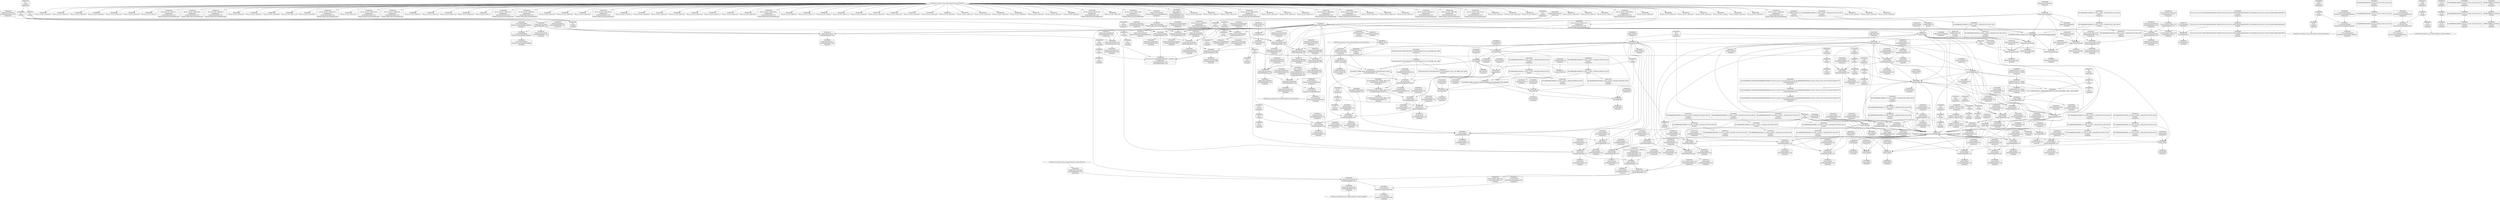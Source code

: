 digraph {
	CE0x4bbcbe0 [shape=record,shape=Mrecord,label="{CE0x4bbcbe0|selinux_shm_associate:sid2|security/selinux/hooks.c,5332|*SummSink*}"]
	CE0x5533b20 [shape=record,shape=Mrecord,label="{CE0x5533b20|80:_i32,_112:_i8*,_:_CRE_23,24_}"]
	CE0x4bf2060 [shape=record,shape=Mrecord,label="{CE0x4bf2060|current_sid:tmp19|security/selinux/hooks.c,218|*SummSource*}"]
	CE0x4bba680 [shape=record,shape=Mrecord,label="{CE0x4bba680|i32_(i32,_i32,_i16,_i32,_%struct.common_audit_data*)*_bitcast_(i32_(i32,_i32,_i16,_i32,_%struct.common_audit_data.495*)*_avc_has_perm_to_i32_(i32,_i32,_i16,_i32,_%struct.common_audit_data*)*)|*Constant*|*SummSink*}"]
	CE0x4b9fe00 [shape=record,shape=Mrecord,label="{CE0x4b9fe00|i32_64|*Constant*|*SummSource*}"]
	CE0x4bcb580 [shape=record,shape=Mrecord,label="{CE0x4bcb580|selinux_shm_associate:shm_perm1|security/selinux/hooks.c,5330}"]
	CE0x4bbae60 [shape=record,shape=Mrecord,label="{CE0x4bbae60|avc_has_perm:auditdata|Function::avc_has_perm&Arg::auditdata::|*SummSource*}"]
	CE0x4bb7110 [shape=record,shape=Mrecord,label="{CE0x4bb7110|current_sid:tmp5|security/selinux/hooks.c,218|*SummSink*}"]
	CE0x4bc9b70 [shape=record,shape=Mrecord,label="{CE0x4bc9b70|_ret_i32_%tmp24,_!dbg_!27742|security/selinux/hooks.c,220}"]
	CE0x4bd9ce0 [shape=record,shape=Mrecord,label="{CE0x4bd9ce0|i64*_getelementptr_inbounds_(_11_x_i64_,_11_x_i64_*___llvm_gcov_ctr125,_i64_0,_i64_6)|*Constant*}"]
	CE0x4bbf9b0 [shape=record,shape=Mrecord,label="{CE0x4bbf9b0|current_sid:if.then}"]
	CE0x4ba4f30 [shape=record,shape=Mrecord,label="{CE0x4ba4f30|get_current:entry|*SummSink*}"]
	CE0x4bb7530 [shape=record,shape=Mrecord,label="{CE0x4bb7530|current_sid:tmp6|security/selinux/hooks.c,218|*SummSource*}"]
	CE0x4bb81d0 [shape=record,shape=Mrecord,label="{CE0x4bb81d0|80:_i32,_112:_i8*,_:_CRE_52,53_}"]
	CE0x4bb4d50 [shape=record,shape=Mrecord,label="{CE0x4bb4d50|current_sid:tmp2|*SummSink*}"]
	CE0x4bea7d0 [shape=record,shape=Mrecord,label="{CE0x4bea7d0|current_sid:tmp13|security/selinux/hooks.c,218|*SummSink*}"]
	CE0x4ba9bc0 [shape=record,shape=Mrecord,label="{CE0x4ba9bc0|selinux_shm_associate:tmp6|security/selinux/hooks.c,5330}"]
	CE0x4bae050 [shape=record,shape=Mrecord,label="{CE0x4bae050|selinux_shm_associate:shp|Function::selinux_shm_associate&Arg::shp::}"]
	CE0x4bbe7b0 [shape=record,shape=Mrecord,label="{CE0x4bbe7b0|current_sid:tmp9|security/selinux/hooks.c,218|*SummSource*}"]
	CE0x4bc0080 [shape=record,shape=Mrecord,label="{CE0x4bc0080|80:_i32,_112:_i8*,_:_CRE_50,51_}"]
	CE0x4bb3050 [shape=record,shape=Mrecord,label="{CE0x4bb3050|selinux_shm_associate:tmp|*SummSource*}"]
	CE0x4bc2d40 [shape=record,shape=Mrecord,label="{CE0x4bc2d40|current_sid:bb|*SummSink*}"]
	CE0x4bc3b70 [shape=record,shape=Mrecord,label="{CE0x4bc3b70|80:_i32,_112:_i8*,_:_CRE_32,33_}"]
	CE0x4bc1fc0 [shape=record,shape=Mrecord,label="{CE0x4bc1fc0|80:_i32,_112:_i8*,_:_CRE_10,11_}"]
	CE0x4bc86d0 [shape=record,shape=Mrecord,label="{CE0x4bc86d0|i32_(i32,_i32,_i16,_i32,_%struct.common_audit_data*)*_bitcast_(i32_(i32,_i32,_i16,_i32,_%struct.common_audit_data.495*)*_avc_has_perm_to_i32_(i32,_i32,_i16,_i32,_%struct.common_audit_data*)*)|*Constant*|*SummSource*}"]
	CE0x4bafde0 [shape=record,shape=Mrecord,label="{CE0x4bafde0|80:_i32,_112:_i8*,_:_CRE_66,67_}"]
	CE0x4bf9710 [shape=record,shape=Mrecord,label="{CE0x4bf9710|current_sid:security|security/selinux/hooks.c,218|*SummSource*}"]
	CE0x4bb96f0 [shape=record,shape=Mrecord,label="{CE0x4bb96f0|i64*_getelementptr_inbounds_(_11_x_i64_,_11_x_i64_*___llvm_gcov_ctr125,_i64_0,_i64_8)|*Constant*}"]
	CE0x4b9f700 [shape=record,shape=Mrecord,label="{CE0x4b9f700|avc_has_perm:entry|*SummSink*}"]
	CE0x4bf0a30 [shape=record,shape=Mrecord,label="{CE0x4bf0a30|i8*_getelementptr_inbounds_(_45_x_i8_,_45_x_i8_*_.str12,_i32_0,_i32_0)|*Constant*|*SummSink*}"]
	CE0x4bb00f0 [shape=record,shape=Mrecord,label="{CE0x4bb00f0|i64*_getelementptr_inbounds_(_11_x_i64_,_11_x_i64_*___llvm_gcov_ctr125,_i64_0,_i64_1)|*Constant*}"]
	CE0x4bb65d0 [shape=record,shape=Mrecord,label="{CE0x4bb65d0|get_current:bb}"]
	CE0x4bd6d00 [shape=record,shape=Mrecord,label="{CE0x4bd6d00|GLOBAL:__llvm_gcov_ctr125|Global_var:__llvm_gcov_ctr125|*SummSource*}"]
	CE0x4ba7cd0 [shape=record,shape=Mrecord,label="{CE0x4ba7cd0|current_sid:do.body}"]
	CE0x4bda720 [shape=record,shape=Mrecord,label="{CE0x4bda720|%struct.task_struct*_(%struct.task_struct**)*_asm_movq_%gs:$_1:P_,$0_,_r,im,_dirflag_,_fpsr_,_flags_|*SummSink*}"]
	CE0x4bd6f70 [shape=record,shape=Mrecord,label="{CE0x4bd6f70|i64_0|*Constant*|*SummSource*}"]
	CE0x4bba3a0 [shape=record,shape=Mrecord,label="{CE0x4bba3a0|current_sid:tmp15|security/selinux/hooks.c,218|*SummSink*}"]
	CE0x4bc4360 [shape=record,shape=Mrecord,label="{CE0x4bc4360|80:_i32,_112:_i8*,_:_CRE_192,200_|*MultipleSource*|security/selinux/hooks.c,5327|Function::selinux_shm_associate&Arg::shp::}"]
	CE0x4ba6590 [shape=record,shape=Mrecord,label="{CE0x4ba6590|current_sid:do.end}"]
	CE0x4ba85d0 [shape=record,shape=Mrecord,label="{CE0x4ba85d0|avc_has_perm:tsid|Function::avc_has_perm&Arg::tsid::|*SummSource*}"]
	CE0x4bf0d00 [shape=record,shape=Mrecord,label="{CE0x4bf0d00|i64*_getelementptr_inbounds_(_11_x_i64_,_11_x_i64_*___llvm_gcov_ctr125,_i64_0,_i64_9)|*Constant*}"]
	CE0x4bf1be0 [shape=record,shape=Mrecord,label="{CE0x4bf1be0|current_sid:tmp19|security/selinux/hooks.c,218}"]
	CE0x4bd9f70 [shape=record,shape=Mrecord,label="{CE0x4bd9f70|i64*_getelementptr_inbounds_(_11_x_i64_,_11_x_i64_*___llvm_gcov_ctr125,_i64_0,_i64_6)|*Constant*|*SummSource*}"]
	CE0x4ba6040 [shape=record,shape=Mrecord,label="{CE0x4ba6040|_ret_i32_%call3,_!dbg_!27729|security/selinux/hooks.c,5332|*SummSink*}"]
	CE0x4bfa260 [shape=record,shape=Mrecord,label="{CE0x4bfa260|current_sid:tmp23|security/selinux/hooks.c,218|*SummSink*}"]
	CE0x4bb2660 [shape=record,shape=Mrecord,label="{CE0x4bb2660|80:_i32,_112:_i8*,_:_CRE_37,38_}"]
	CE0x4bb41a0 [shape=record,shape=Mrecord,label="{CE0x4bb41a0|80:_i32,_112:_i8*,_:_CRE_152,160_|*MultipleSource*|security/selinux/hooks.c,5327|Function::selinux_shm_associate&Arg::shp::}"]
	CE0x4bba7d0 [shape=record,shape=Mrecord,label="{CE0x4bba7d0|avc_has_perm:entry}"]
	CE0x4bf4d20 [shape=record,shape=Mrecord,label="{CE0x4bf4d20|current_sid:tmp21|security/selinux/hooks.c,218|*SummSource*}"]
	CE0x4bbd0c0 [shape=record,shape=Mrecord,label="{CE0x4bbd0c0|4:_i32,_:_CRE_0,2_|*MultipleSource*|security/selinux/hooks.c,5327|security/selinux/hooks.c,5332|security/selinux/hooks.c,5327}"]
	CE0x4bac490 [shape=record,shape=Mrecord,label="{CE0x4bac490|80:_i32,_112:_i8*,_:_CRE_39,40_}"]
	CE0x4bac8a0 [shape=record,shape=Mrecord,label="{CE0x4bac8a0|GLOBAL:current_task|Global_var:current_task}"]
	CE0x4bcb410 [shape=record,shape=Mrecord,label="{CE0x4bcb410|i8_4|*Constant*|*SummSink*}"]
	CE0x4badf50 [shape=record,shape=Mrecord,label="{CE0x4badf50|i32_0|*Constant*|*SummSink*}"]
	CE0x4bf32a0 [shape=record,shape=Mrecord,label="{CE0x4bf32a0|i64*_getelementptr_inbounds_(_11_x_i64_,_11_x_i64_*___llvm_gcov_ctr125,_i64_0,_i64_0)|*Constant*|*SummSource*}"]
	CE0x4bc4040 [shape=record,shape=Mrecord,label="{CE0x4bc4040|80:_i32,_112:_i8*,_:_CRE_9,10_}"]
	CE0x4bea760 [shape=record,shape=Mrecord,label="{CE0x4bea760|current_sid:tmp13|security/selinux/hooks.c,218|*SummSource*}"]
	CE0x4ba7bc0 [shape=record,shape=Mrecord,label="{CE0x4ba7bc0|current_sid:if.then|*SummSink*}"]
	CE0x4bf09c0 [shape=record,shape=Mrecord,label="{CE0x4bf09c0|i8*_getelementptr_inbounds_(_45_x_i8_,_45_x_i8_*_.str12,_i32_0,_i32_0)|*Constant*|*SummSource*}"]
	CE0x4bbd6a0 [shape=record,shape=Mrecord,label="{CE0x4bbd6a0|selinux_shm_associate:tmp7|security/selinux/hooks.c,5332|*SummSource*}"]
	CE0x4b9fab0 [shape=record,shape=Mrecord,label="{CE0x4b9fab0|avc_has_perm:tclass|Function::avc_has_perm&Arg::tclass::}"]
	CE0x4bb5010 [shape=record,shape=Mrecord,label="{CE0x4bb5010|i64_1|*Constant*|*SummSource*}"]
	CE0x4bc8960 [shape=record,shape=Mrecord,label="{CE0x4bc8960|80:_i32,_112:_i8*,_:_CRE_13,14_}"]
	CE0x4c04f20 [shape=record,shape=Mrecord,label="{CE0x4c04f20|i64*_getelementptr_inbounds_(_2_x_i64_,_2_x_i64_*___llvm_gcov_ctr98,_i64_0,_i64_1)|*Constant*|*SummSource*}"]
	CE0x4c04eb0 [shape=record,shape=Mrecord,label="{CE0x4c04eb0|get_current:tmp3}"]
	CE0x4bf3900 [shape=record,shape=Mrecord,label="{CE0x4bf3900|current_sid:do.end|*SummSink*}"]
	CE0x4bb5d30 [shape=record,shape=Mrecord,label="{CE0x4bb5d30|80:_i32,_112:_i8*,_:_CRE_120,128_|*MultipleSource*|security/selinux/hooks.c,5327|Function::selinux_shm_associate&Arg::shp::}"]
	CE0x4bbc730 [shape=record,shape=Mrecord,label="{CE0x4bbc730|selinux_shm_associate:sid2|security/selinux/hooks.c,5332}"]
	CE0x4bd9220 [shape=record,shape=Mrecord,label="{CE0x4bd9220|_call_void_mcount()_#3|*SummSource*}"]
	CE0x4bf9530 [shape=record,shape=Mrecord,label="{CE0x4bf9530|COLLAPSED:_CMRE:_elem_0::|security/selinux/hooks.c,218}"]
	CE0x4bf2310 [shape=record,shape=Mrecord,label="{CE0x4bf2310|i64*_getelementptr_inbounds_(_11_x_i64_,_11_x_i64_*___llvm_gcov_ctr125,_i64_0,_i64_10)|*Constant*|*SummSource*}"]
	CE0x4ba4850 [shape=record,shape=Mrecord,label="{CE0x4ba4850|selinux_shm_associate:tmp1|*SummSource*}"]
	CE0x4bba8f0 [shape=record,shape=Mrecord,label="{CE0x4bba8f0|avc_has_perm:requested|Function::avc_has_perm&Arg::requested::|*SummSink*}"]
	CE0x4bc8b40 [shape=record,shape=Mrecord,label="{CE0x4bc8b40|80:_i32,_112:_i8*,_:_CRE_15,16_}"]
	CE0x4bf0010 [shape=record,shape=Mrecord,label="{CE0x4bf0010|i32_218|*Constant*}"]
	CE0x5533c10 [shape=record,shape=Mrecord,label="{CE0x5533c10|80:_i32,_112:_i8*,_:_CRE_24,25_}"]
	CE0x4bf6560 [shape=record,shape=Mrecord,label="{CE0x4bf6560|i64*_getelementptr_inbounds_(_2_x_i64_,_2_x_i64_*___llvm_gcov_ctr98,_i64_0,_i64_0)|*Constant*|*SummSource*}"]
	"CONST[source:2(external),value:2(dynamic)][purpose:{subject}][SrcIdx:2]"
	CE0x4bc01b0 [shape=record,shape=Mrecord,label="{CE0x4bc01b0|80:_i32,_112:_i8*,_:_CRE_51,52_}"]
	CE0x68813b0 [shape=record,shape=Mrecord,label="{CE0x68813b0|selinux_shm_associate:tmp3|*SummSource*}"]
	CE0x4bc7e30 [shape=record,shape=Mrecord,label="{CE0x4bc7e30|avc_has_perm:entry|*SummSource*}"]
	CE0x4be9540 [shape=record,shape=Mrecord,label="{CE0x4be9540|i8_1|*Constant*}"]
	CE0x4bc4180 [shape=record,shape=Mrecord,label="{CE0x4bc4180|80:_i32,_112:_i8*,_:_CRE_184,192_|*MultipleSource*|security/selinux/hooks.c,5327|Function::selinux_shm_associate&Arg::shp::}"]
	CE0x5f85730 [shape=record,shape=Mrecord,label="{CE0x5f85730|selinux_shm_associate:shp|Function::selinux_shm_associate&Arg::shp::|*SummSource*}"]
	CE0x4bd7260 [shape=record,shape=Mrecord,label="{CE0x4bd7260|current_sid:tmp5|security/selinux/hooks.c,218}"]
	CE0x4bb4920 [shape=record,shape=Mrecord,label="{CE0x4bb4920|80:_i32,_112:_i8*,_:_CRE_176,184_|*MultipleSource*|security/selinux/hooks.c,5327|Function::selinux_shm_associate&Arg::shp::}"]
	CE0x4bf6dc0 [shape=record,shape=Mrecord,label="{CE0x4bf6dc0|get_current:bb|*SummSource*}"]
	CE0x4bb2fe0 [shape=record,shape=Mrecord,label="{CE0x4bb2fe0|COLLAPSED:_GCMRE___llvm_gcov_ctr312_internal_global_2_x_i64_zeroinitializer:_elem_0:default:}"]
	CE0x4bba2c0 [shape=record,shape=Mrecord,label="{CE0x4bba2c0|current_sid:tmp15|security/selinux/hooks.c,218}"]
	CE0x4bc85f0 [shape=record,shape=Mrecord,label="{CE0x4bc85f0|selinux_shm_associate:ipc_id|security/selinux/hooks.c,5330}"]
	CE0x4bc88a0 [shape=record,shape=Mrecord,label="{CE0x4bc88a0|80:_i32,_112:_i8*,_:_CRE_12,13_}"]
	CE0x4bcb280 [shape=record,shape=Mrecord,label="{CE0x4bcb280|i8_4|*Constant*|*SummSource*}"]
	CE0x4bec3f0 [shape=record,shape=Mrecord,label="{CE0x4bec3f0|i64_5|*Constant*|*SummSink*}"]
	CE0x4bcbd00 [shape=record,shape=Mrecord,label="{CE0x4bcbd00|selinux_shm_associate:type|security/selinux/hooks.c,5329}"]
	CE0x5533940 [shape=record,shape=Mrecord,label="{CE0x5533940|80:_i32,_112:_i8*,_:_CRE_21,22_}"]
	CE0x4bf4e80 [shape=record,shape=Mrecord,label="{CE0x4bf4e80|i32_22|*Constant*}"]
	CE0x4ba7b20 [shape=record,shape=Mrecord,label="{CE0x4ba7b20|current_sid:if.then|*SummSource*}"]
	CE0x4befdc0 [shape=record,shape=Mrecord,label="{CE0x4befdc0|i8*_getelementptr_inbounds_(_25_x_i8_,_25_x_i8_*_.str3,_i32_0,_i32_0)|*Constant*|*SummSink*}"]
	CE0x4bd25f0 [shape=record,shape=Mrecord,label="{CE0x4bd25f0|COLLAPSED:_GCMRE_current_task_external_global_%struct.task_struct*:_elem_0::|security/selinux/hooks.c,218}"]
	CE0x4bb9f70 [shape=record,shape=Mrecord,label="{CE0x4bb9f70|i64*_getelementptr_inbounds_(_11_x_i64_,_11_x_i64_*___llvm_gcov_ctr125,_i64_0,_i64_8)|*Constant*|*SummSource*}"]
	CE0x4bb2c40 [shape=record,shape=Mrecord,label="{CE0x4bb2c40|80:_i32,_112:_i8*,_:_CRE_16,17_}"]
	CE0x4bda5f0 [shape=record,shape=Mrecord,label="{CE0x4bda5f0|%struct.task_struct*_(%struct.task_struct**)*_asm_movq_%gs:$_1:P_,$0_,_r,im,_dirflag_,_fpsr_,_flags_|*SummSource*}"]
	CE0x4bb28a0 [shape=record,shape=Mrecord,label="{CE0x4bb28a0|_call_void_mcount()_#3|*SummSink*}"]
	CE0x4bb3fc0 [shape=record,shape=Mrecord,label="{CE0x4bb3fc0|80:_i32,_112:_i8*,_:_CRE_144,152_|*MultipleSource*|security/selinux/hooks.c,5327|Function::selinux_shm_associate&Arg::shp::}"]
	CE0x4bad430 [shape=record,shape=Mrecord,label="{CE0x4bad430|i64*_getelementptr_inbounds_(_2_x_i64_,_2_x_i64_*___llvm_gcov_ctr312,_i64_0,_i64_0)|*Constant*}"]
	CE0x4bc29d0 [shape=record,shape=Mrecord,label="{CE0x4bc29d0|current_sid:do.body|*SummSource*}"]
	CE0x4bd2460 [shape=record,shape=Mrecord,label="{CE0x4bd2460|i32_78|*Constant*|*SummSource*}"]
	CE0x4bc56a0 [shape=record,shape=Mrecord,label="{CE0x4bc56a0|80:_i32,_112:_i8*,_:_CRE_76,80_|*MultipleSource*|security/selinux/hooks.c,5327|Function::selinux_shm_associate&Arg::shp::}"]
	CE0x5f85810 [shape=record,shape=Mrecord,label="{CE0x5f85810|selinux_shm_associate:shm_perm|security/selinux/hooks.c,5327|*SummSource*}"]
	CE0x4beb180 [shape=record,shape=Mrecord,label="{CE0x4beb180|i1_true|*Constant*|*SummSink*}"]
	CE0x4ba95f0 [shape=record,shape=Mrecord,label="{CE0x4ba95f0|selinux_shm_associate:key|security/selinux/hooks.c,5330|*SummSink*}"]
	CE0x4bacaa0 [shape=record,shape=Mrecord,label="{CE0x4bacaa0|GLOBAL:current_task|Global_var:current_task|*SummSource*}"]
	CE0x4bf6c10 [shape=record,shape=Mrecord,label="{CE0x4bf6c10|current_sid:tmp24|security/selinux/hooks.c,220|*SummSink*}"]
	CE0x4c045b0 [shape=record,shape=Mrecord,label="{CE0x4c045b0|i64*_getelementptr_inbounds_(_2_x_i64_,_2_x_i64_*___llvm_gcov_ctr98,_i64_0,_i64_1)|*Constant*|*SummSink*}"]
	CE0x4bd9a30 [shape=record,shape=Mrecord,label="{CE0x4bd9a30|current_sid:tmp12|security/selinux/hooks.c,218|*SummSource*}"]
	CE0x4bc22d0 [shape=record,shape=Mrecord,label="{CE0x4bc22d0|COLLAPSED:_GCMRE___llvm_gcov_ctr125_internal_global_11_x_i64_zeroinitializer:_elem_0:default:}"]
	CE0x4ba3460 [shape=record,shape=Mrecord,label="{CE0x4ba3460|selinux_shm_associate:entry}"]
	CE0x4c08f00 [shape=record,shape=Mrecord,label="{CE0x4c08f00|get_current:tmp}"]
	CE0x4bbdf30 [shape=record,shape=Mrecord,label="{CE0x4bbdf30|current_sid:tmp4|security/selinux/hooks.c,218|*SummSource*}"]
	CE0x4bda220 [shape=record,shape=Mrecord,label="{CE0x4bda220|i64*_getelementptr_inbounds_(_11_x_i64_,_11_x_i64_*___llvm_gcov_ctr125,_i64_0,_i64_6)|*Constant*|*SummSink*}"]
	CE0x4bb2110 [shape=record,shape=Mrecord,label="{CE0x4bb2110|selinux_shm_associate:bb|*SummSink*}"]
	"CONST[source:0(mediator),value:2(dynamic)][purpose:{object}][SnkIdx:2]"
	CE0x4bd6690 [shape=record,shape=Mrecord,label="{CE0x4bd6690|current_sid:tmp8|security/selinux/hooks.c,218|*SummSource*}"]
	CE0x4beae30 [shape=record,shape=Mrecord,label="{CE0x4beae30|i1_true|*Constant*}"]
	CE0x4bf0340 [shape=record,shape=Mrecord,label="{CE0x4bf0340|i32_218|*Constant*|*SummSink*}"]
	CE0x4ba5190 [shape=record,shape=Mrecord,label="{CE0x4ba5190|_ret_i32_%tmp24,_!dbg_!27742|security/selinux/hooks.c,220|*SummSink*}"]
	CE0x62604c0 [shape=record,shape=Mrecord,label="{CE0x62604c0|selinux_shm_associate:shm_perm|security/selinux/hooks.c,5327|*SummSink*}"]
	CE0x4bbb2f0 [shape=record,shape=Mrecord,label="{CE0x4bbb2f0|_ret_i32_%retval.0,_!dbg_!27728|security/selinux/avc.c,775|*SummSink*}"]
	CE0x4bbdb10 [shape=record,shape=Mrecord,label="{CE0x4bbdb10|i64_3|*Constant*|*SummSink*}"]
	CE0x4bf27c0 [shape=record,shape=Mrecord,label="{CE0x4bf27c0|current_sid:tmp20|security/selinux/hooks.c,218|*SummSink*}"]
	CE0x4bd64d0 [shape=record,shape=Mrecord,label="{CE0x4bd64d0|0:_i8,_:_GCMR_current_sid.__warned_internal_global_i8_0,_section_.data.unlikely_,_align_1:_elem_0:default:}"]
	CE0x4bb0b40 [shape=record,shape=Mrecord,label="{CE0x4bb0b40|i64*_getelementptr_inbounds_(_2_x_i64_,_2_x_i64_*___llvm_gcov_ctr312,_i64_0,_i64_1)|*Constant*|*SummSource*}"]
	CE0x4be9410 [shape=record,shape=Mrecord,label="{CE0x4be9410|current_sid:tmp16|security/selinux/hooks.c,218|*SummSink*}"]
	CE0x4bd8760 [shape=record,shape=Mrecord,label="{CE0x4bd8760|current_sid:call4|security/selinux/hooks.c,218|*SummSource*}"]
	CE0x4bb0330 [shape=record,shape=Mrecord,label="{CE0x4bb0330|current_sid:tmp1|*SummSink*}"]
	CE0x4bc6bd0 [shape=record,shape=Mrecord,label="{CE0x4bc6bd0|i64*_getelementptr_inbounds_(_2_x_i64_,_2_x_i64_*___llvm_gcov_ctr312,_i64_0,_i64_0)|*Constant*|*SummSource*}"]
	CE0x4bb4740 [shape=record,shape=Mrecord,label="{CE0x4bb4740|80:_i32,_112:_i8*,_:_CRE_172,176_|*MultipleSource*|security/selinux/hooks.c,5327|Function::selinux_shm_associate&Arg::shp::}"]
	CE0x4bec640 [shape=record,shape=Mrecord,label="{CE0x4bec640|i64_4|*Constant*|*SummSource*}"]
	CE0x44a20a0 [shape=record,shape=Mrecord,label="{CE0x44a20a0|80:_i32,_112:_i8*,_:_CRE_2,3_}"]
	CE0x4bb22f0 [shape=record,shape=Mrecord,label="{CE0x4bb22f0|80:_i32,_112:_i8*,_:_CRE_33,34_}"]
	CE0x4bb7950 [shape=record,shape=Mrecord,label="{CE0x4bb7950|80:_i32,_112:_i8*,_:_CRE_4,5_}"]
	CE0x4bd6e30 [shape=record,shape=Mrecord,label="{CE0x4bd6e30|GLOBAL:__llvm_gcov_ctr125|Global_var:__llvm_gcov_ctr125|*SummSink*}"]
	CE0x4bab170 [shape=record,shape=Mrecord,label="{CE0x4bab170|80:_i32,_112:_i8*,_:_CRE_18,19_}"]
	CE0x4bc3e60 [shape=record,shape=Mrecord,label="{CE0x4bc3e60|80:_i32,_112:_i8*,_:_CRE_7,8_}"]
	CE0x4bbc420 [shape=record,shape=Mrecord,label="{CE0x4bbc420|selinux_shm_associate:ipc_id|security/selinux/hooks.c,5330|*SummSource*}"]
	CE0x4ba4a50 [shape=record,shape=Mrecord,label="{CE0x4ba4a50|GLOBAL:get_current|*Constant*|*SummSource*}"]
	CE0x4b9f810 [shape=record,shape=Mrecord,label="{CE0x4b9f810|i16_28|*Constant*|*SummSink*}"]
	CE0x4bb2ed0 [shape=record,shape=Mrecord,label="{CE0x4bb2ed0|i64*_getelementptr_inbounds_(_2_x_i64_,_2_x_i64_*___llvm_gcov_ctr98,_i64_0,_i64_1)|*Constant*}"]
	CE0x4bb6740 [shape=record,shape=Mrecord,label="{CE0x4bb6740|_call_void_mcount()_#3}"]
	CE0x4bc4a70 [shape=record,shape=Mrecord,label="{CE0x4bc4a70|selinux_shm_associate:security|security/selinux/hooks.c,5327|*SummSource*}"]
	CE0x4bbdcf0 [shape=record,shape=Mrecord,label="{CE0x4bbdcf0|i64_2|*Constant*|*SummSource*}"]
	CE0x4be9d40 [shape=record,shape=Mrecord,label="{CE0x4be9d40|_call_void_lockdep_rcu_suspicious(i8*_getelementptr_inbounds_(_25_x_i8_,_25_x_i8_*_.str3,_i32_0,_i32_0),_i32_218,_i8*_getelementptr_inbounds_(_45_x_i8_,_45_x_i8_*_.str12,_i32_0,_i32_0))_#10,_!dbg_!27727|security/selinux/hooks.c,218|*SummSource*}"]
	CE0x4bbe610 [shape=record,shape=Mrecord,label="{CE0x4bbe610|i64_4|*Constant*|*SummSink*}"]
	CE0x4b9eea0 [shape=record,shape=Mrecord,label="{CE0x4b9eea0|GLOBAL:current_task|Global_var:current_task|*SummSink*}"]
	CE0x4bb4fa0 [shape=record,shape=Mrecord,label="{CE0x4bb4fa0|i64_1|*Constant*|*SummSink*}"]
	CE0x4bb3240 [shape=record,shape=Mrecord,label="{CE0x4bb3240|selinux_shm_associate:tmp}"]
	CE0x4bb88e0 [shape=record,shape=Mrecord,label="{CE0x4bb88e0|current_sid:tobool1|security/selinux/hooks.c,218}"]
	CE0x4c08ce0 [shape=record,shape=Mrecord,label="{CE0x4c08ce0|get_current:tmp3|*SummSource*}"]
	CE0x4bd2ec0 [shape=record,shape=Mrecord,label="{CE0x4bd2ec0|current_sid:tobool|security/selinux/hooks.c,218|*SummSink*}"]
	CE0x4bd8fe0 [shape=record,shape=Mrecord,label="{CE0x4bd8fe0|current_sid:tmp3|*SummSink*}"]
	CE0x62605a0 [shape=record,shape=Mrecord,label="{CE0x62605a0|80:_i32,_112:_i8*,_:_CRE_1,2_}"]
	CE0x4be9db0 [shape=record,shape=Mrecord,label="{CE0x4be9db0|_call_void_lockdep_rcu_suspicious(i8*_getelementptr_inbounds_(_25_x_i8_,_25_x_i8_*_.str3,_i32_0,_i32_0),_i32_218,_i8*_getelementptr_inbounds_(_45_x_i8_,_45_x_i8_*_.str12,_i32_0,_i32_0))_#10,_!dbg_!27727|security/selinux/hooks.c,218|*SummSink*}"]
	CE0x4bb5810 [shape=record,shape=Mrecord,label="{CE0x4bb5810|80:_i32,_112:_i8*,_:_CRE_100,102_|*MultipleSource*|security/selinux/hooks.c,5327|Function::selinux_shm_associate&Arg::shp::}"]
	CE0x4bb5f10 [shape=record,shape=Mrecord,label="{CE0x4bb5f10|current_sid:sid|security/selinux/hooks.c,220|*SummSink*}"]
	CE0x4baf960 [shape=record,shape=Mrecord,label="{CE0x4baf960|80:_i32,_112:_i8*,_:_CRE_62,63_}"]
	CE0x4ba4fc0 [shape=record,shape=Mrecord,label="{CE0x4ba4fc0|_ret_%struct.task_struct*_%tmp4,_!dbg_!27714|./arch/x86/include/asm/current.h,14|*SummSource*}"]
	CE0x4bf1ab0 [shape=record,shape=Mrecord,label="{CE0x4bf1ab0|current_sid:tmp18|security/selinux/hooks.c,218|*SummSink*}"]
	CE0x4bdab50 [shape=record,shape=Mrecord,label="{CE0x4bdab50|current_sid:call|security/selinux/hooks.c,218|*SummSource*}"]
	CE0x4bd1e90 [shape=record,shape=Mrecord,label="{CE0x4bd1e90|_ret_%struct.task_struct*_%tmp4,_!dbg_!27714|./arch/x86/include/asm/current.h,14}"]
	CE0x4bb8400 [shape=record,shape=Mrecord,label="{CE0x4bb8400|80:_i32,_112:_i8*,_:_CRE_54,55_}"]
	CE0x4bf10d0 [shape=record,shape=Mrecord,label="{CE0x4bf10d0|current_sid:tmp17|security/selinux/hooks.c,218}"]
	CE0x4baff90 [shape=record,shape=Mrecord,label="{CE0x4baff90|selinux_shm_associate:tmp1|*SummSink*}"]
	CE0x4bbd3b0 [shape=record,shape=Mrecord,label="{CE0x4bbd3b0|selinux_shm_associate:call3|security/selinux/hooks.c,5332|*SummSource*}"]
	CE0x4bb6ee0 [shape=record,shape=Mrecord,label="{CE0x4bb6ee0|current_sid:land.lhs.true2|*SummSink*}"]
	CE0x4ba97e0 [shape=record,shape=Mrecord,label="{CE0x4ba97e0|i32_3|*Constant*}"]
	"CONST[source:1(input),value:2(dynamic)][purpose:{object}][SrcIdx:1]"
	CE0x4bc4ae0 [shape=record,shape=Mrecord,label="{CE0x4bc4ae0|selinux_shm_associate:security|security/selinux/hooks.c,5327}"]
	CE0x4bb82d0 [shape=record,shape=Mrecord,label="{CE0x4bb82d0|80:_i32,_112:_i8*,_:_CRE_53,54_}"]
	CE0x4bf23c0 [shape=record,shape=Mrecord,label="{CE0x4bf23c0|i64*_getelementptr_inbounds_(_11_x_i64_,_11_x_i64_*___llvm_gcov_ctr125,_i64_0,_i64_10)|*Constant*|*SummSink*}"]
	CE0x4bf8710 [shape=record,shape=Mrecord,label="{CE0x4bf8710|COLLAPSED:_GCMRE___llvm_gcov_ctr98_internal_global_2_x_i64_zeroinitializer:_elem_0:default:}"]
	CE0x4bf2d60 [shape=record,shape=Mrecord,label="{CE0x4bf2d60|get_current:tmp4|./arch/x86/include/asm/current.h,14|*SummSource*}"]
	CE0x4bc6720 [shape=record,shape=Mrecord,label="{CE0x4bc6720|80:_i32,_112:_i8*,_:_CRE_43,44_}"]
	CE0x4bb0da0 [shape=record,shape=Mrecord,label="{CE0x4bb0da0|i32_10|*Constant*}"]
	CE0x4bcbe10 [shape=record,shape=Mrecord,label="{CE0x4bcbe10|selinux_shm_associate:type|security/selinux/hooks.c,5329|*SummSource*}"]
	CE0x4be9cd0 [shape=record,shape=Mrecord,label="{CE0x4be9cd0|_call_void_lockdep_rcu_suspicious(i8*_getelementptr_inbounds_(_25_x_i8_,_25_x_i8_*_.str3,_i32_0,_i32_0),_i32_218,_i8*_getelementptr_inbounds_(_45_x_i8_,_45_x_i8_*_.str12,_i32_0,_i32_0))_#10,_!dbg_!27727|security/selinux/hooks.c,218}"]
	CE0x4bf33e0 [shape=record,shape=Mrecord,label="{CE0x4bf33e0|i64*_getelementptr_inbounds_(_11_x_i64_,_11_x_i64_*___llvm_gcov_ctr125,_i64_0,_i64_0)|*Constant*|*SummSink*}"]
	CE0x4bc3f50 [shape=record,shape=Mrecord,label="{CE0x4bc3f50|80:_i32,_112:_i8*,_:_CRE_8,9_}"]
	CE0x4ba55e0 [shape=record,shape=Mrecord,label="{CE0x4ba55e0|i64*_getelementptr_inbounds_(_2_x_i64_,_2_x_i64_*___llvm_gcov_ctr312,_i64_0,_i64_0)|*Constant*|*SummSink*}"]
	CE0x4ba2dd0 [shape=record,shape=Mrecord,label="{CE0x4ba2dd0|selinux_shm_associate:bb|*SummSource*}"]
	CE0x4bc2a70 [shape=record,shape=Mrecord,label="{CE0x4bc2a70|current_sid:do.body|*SummSink*}"]
	CE0x4bd92c0 [shape=record,shape=Mrecord,label="{CE0x4bd92c0|_call_void_mcount()_#3|*SummSink*}"]
	CE0x4bc9e80 [shape=record,shape=Mrecord,label="{CE0x4bc9e80|i64*_getelementptr_inbounds_(_11_x_i64_,_11_x_i64_*___llvm_gcov_ctr125,_i64_0,_i64_1)|*Constant*|*SummSource*}"]
	CE0x4bf97b0 [shape=record,shape=Mrecord,label="{CE0x4bf97b0|current_sid:security|security/selinux/hooks.c,218|*SummSink*}"]
	CE0x4bca330 [shape=record,shape=Mrecord,label="{CE0x4bca330|i64_1|*Constant*}"]
	CE0x4bc9b00 [shape=record,shape=Mrecord,label="{CE0x4bc9b00|current_sid:entry|*SummSink*}"]
	CE0x4bc3990 [shape=record,shape=Mrecord,label="{CE0x4bc3990|80:_i32,_112:_i8*,_:_CRE_30,31_}"]
	CE0x4bd88e0 [shape=record,shape=Mrecord,label="{CE0x4bd88e0|current_sid:call4|security/selinux/hooks.c,218|*SummSink*}"]
	CE0x4bc5900 [shape=record,shape=Mrecord,label="{CE0x4bc5900|80:_i32,_112:_i8*,_:_CRE_69,70_}"]
	CE0x4be9890 [shape=record,shape=Mrecord,label="{CE0x4be9890|i8_1|*Constant*|*SummSink*}"]
	CE0x4bbf8a0 [shape=record,shape=Mrecord,label="{CE0x4bbf8a0|current_sid:land.lhs.true}"]
	CE0x4bba330 [shape=record,shape=Mrecord,label="{CE0x4bba330|current_sid:tmp15|security/selinux/hooks.c,218|*SummSource*}"]
	CE0x4bb11f0 [shape=record,shape=Mrecord,label="{CE0x4bb11f0|80:_i32,_112:_i8*,_:_CRE_84,88_|*MultipleSource*|security/selinux/hooks.c,5327|Function::selinux_shm_associate&Arg::shp::}"]
	CE0x4bb6000 [shape=record,shape=Mrecord,label="{CE0x4bb6000|current_sid:sid|security/selinux/hooks.c,220|*SummSource*}"]
	CE0x4c3a920 [shape=record,shape=Mrecord,label="{CE0x4c3a920|get_current:tmp4|./arch/x86/include/asm/current.h,14}"]
	CE0x4bebf00 [shape=record,shape=Mrecord,label="{CE0x4bebf00|current_sid:tobool1|security/selinux/hooks.c,218|*SummSink*}"]
	CE0x4bef970 [shape=record,shape=Mrecord,label="{CE0x4bef970|GLOBAL:lockdep_rcu_suspicious|*Constant*}"]
	CE0x4bf6a80 [shape=record,shape=Mrecord,label="{CE0x4bf6a80|current_sid:tmp24|security/selinux/hooks.c,220|*SummSource*}"]
	CE0x4bf91c0 [shape=record,shape=Mrecord,label="{CE0x4bf91c0|i32_22|*Constant*|*SummSource*}"]
	CE0x6260530 [shape=record,shape=Mrecord,label="{CE0x6260530|80:_i32,_112:_i8*,_:_CRE_0,1_}"]
	CE0x4bd9bb0 [shape=record,shape=Mrecord,label="{CE0x4bd9bb0|current_sid:tmp12|security/selinux/hooks.c,218|*SummSink*}"]
	CE0x4bac390 [shape=record,shape=Mrecord,label="{CE0x4bac390|80:_i32,_112:_i8*,_:_CRE_38,39_}"]
	CE0x4bd6030 [shape=record,shape=Mrecord,label="{CE0x4bd6030|GLOBAL:current_sid.__warned|Global_var:current_sid.__warned|*SummSink*}"]
	CE0x4bacef0 [shape=record,shape=Mrecord,label="{CE0x4bacef0|i64_1|*Constant*}"]
	CE0x4bf9020 [shape=record,shape=Mrecord,label="{CE0x4bf9020|current_sid:tmp21|security/selinux/hooks.c,218|*SummSink*}"]
	CE0x4bc4850 [shape=record,shape=Mrecord,label="{CE0x4bc4850|i32_10|*Constant*|*SummSink*}"]
	CE0x60b7f30 [shape=record,shape=Mrecord,label="{CE0x60b7f30|selinux_shm_associate:tmp|*SummSink*}"]
	CE0x4bc1a90 [shape=record,shape=Mrecord,label="{CE0x4bc1a90|80:_i32,_112:_i8*,_:_CRE_60,61_}"]
	CE0x4bc8250 [shape=record,shape=Mrecord,label="{CE0x4bc8250|i32_(i32,_i32,_i16,_i32,_%struct.common_audit_data*)*_bitcast_(i32_(i32,_i32,_i16,_i32,_%struct.common_audit_data.495*)*_avc_has_perm_to_i32_(i32,_i32,_i16,_i32,_%struct.common_audit_data*)*)|*Constant*}"]
	CE0x4bda4f0 [shape=record,shape=Mrecord,label="{CE0x4bda4f0|%struct.task_struct*_(%struct.task_struct**)*_asm_movq_%gs:$_1:P_,$0_,_r,im,_dirflag_,_fpsr_,_flags_}"]
	CE0x4bfa0e0 [shape=record,shape=Mrecord,label="{CE0x4bfa0e0|current_sid:tmp23|security/selinux/hooks.c,218|*SummSource*}"]
	CE0x4bc4c70 [shape=record,shape=Mrecord,label="{CE0x4bc4c70|selinux_shm_associate:tmp4|security/selinux/hooks.c,5327|*SummSink*}"]
	CE0x4bb92e0 [shape=record,shape=Mrecord,label="{CE0x4bb92e0|GLOBAL:current_sid|*Constant*}"]
	CE0x4ba1ca0 [shape=record,shape=Mrecord,label="{CE0x4ba1ca0|current_sid:tmp3|*SummSource*}"]
	CE0x4ba8d50 [shape=record,shape=Mrecord,label="{CE0x4ba8d50|selinux_shm_associate:tmp4|security/selinux/hooks.c,5327|*SummSource*}"]
	CE0x4bd3190 [shape=record,shape=Mrecord,label="{CE0x4bd3190|i64_3|*Constant*}"]
	CE0x4bbf6f0 [shape=record,shape=Mrecord,label="{CE0x4bbf6f0|current_sid:if.end|*SummSink*}"]
	CE0x4ba8870 [shape=record,shape=Mrecord,label="{CE0x4ba8870|i16_28|*Constant*}"]
	CE0x4bb6fa0 [shape=record,shape=Mrecord,label="{CE0x4bb6fa0|current_sid:if.end|*SummSource*}"]
	CE0x4bc7370 [shape=record,shape=Mrecord,label="{CE0x4bc7370|current_sid:entry}"]
	CE0x4bc1830 [shape=record,shape=Mrecord,label="{CE0x4bc1830|80:_i32,_112:_i8*,_:_CRE_58,59_}"]
	CE0x4bf01b0 [shape=record,shape=Mrecord,label="{CE0x4bf01b0|i32_218|*Constant*|*SummSource*}"]
	CE0x4bb77a0 [shape=record,shape=Mrecord,label="{CE0x4bb77a0|current_sid:tmp7|security/selinux/hooks.c,218}"]
	"CONST[source:0(mediator),value:0(static)][purpose:{operation}][SnkIdx:3]"
	CE0x4bc8a50 [shape=record,shape=Mrecord,label="{CE0x4bc8a50|80:_i32,_112:_i8*,_:_CRE_14,15_}"]
	CE0x4bade20 [shape=record,shape=Mrecord,label="{CE0x4bade20|i32_0|*Constant*|*SummSource*}"]
	CE0x4bf7070 [shape=record,shape=Mrecord,label="{CE0x4bf7070|i64*_getelementptr_inbounds_(_2_x_i64_,_2_x_i64_*___llvm_gcov_ctr98,_i64_0,_i64_0)|*Constant*}"]
	CE0x4bbdbf0 [shape=record,shape=Mrecord,label="{CE0x4bbdbf0|i64_0|*Constant*}"]
	CE0x4bd7780 [shape=record,shape=Mrecord,label="{CE0x4bd7780|current_sid:tmp1}"]
	CE0x4bd5f20 [shape=record,shape=Mrecord,label="{CE0x4bd5f20|current_sid:tmp5|security/selinux/hooks.c,218|*SummSource*}"]
	CE0x4bccf10 [shape=record,shape=Mrecord,label="{CE0x4bccf10|i32_0|*Constant*}"]
	CE0x4ba4bd0 [shape=record,shape=Mrecord,label="{CE0x4ba4bd0|GLOBAL:get_current|*Constant*|*SummSink*}"]
	CE0x4bbf910 [shape=record,shape=Mrecord,label="{CE0x4bbf910|current_sid:land.lhs.true|*SummSink*}"]
	CE0x4bec030 [shape=record,shape=Mrecord,label="{CE0x4bec030|i64_5|*Constant*}"]
	CE0x4ba9cc0 [shape=record,shape=Mrecord,label="{CE0x4ba9cc0|selinux_shm_associate:key|security/selinux/hooks.c,5330}"]
	CE0x4ba4e10 [shape=record,shape=Mrecord,label="{CE0x4ba4e10|get_current:entry|*SummSource*}"]
	CE0x4bc6850 [shape=record,shape=Mrecord,label="{CE0x4bc6850|80:_i32,_112:_i8*,_:_CRE_44,45_}"]
	CE0x4bc8550 [shape=record,shape=Mrecord,label="{CE0x4bc8550|selinux_shm_associate:tmp6|security/selinux/hooks.c,5330|*SummSink*}"]
	CE0x4bd70f0 [shape=record,shape=Mrecord,label="{CE0x4bd70f0|current_sid:tmp6|security/selinux/hooks.c,218}"]
	CE0x4bea6f0 [shape=record,shape=Mrecord,label="{CE0x4bea6f0|current_sid:tmp13|security/selinux/hooks.c,218}"]
	CE0x4bec5d0 [shape=record,shape=Mrecord,label="{CE0x4bec5d0|i64_4|*Constant*}"]
	CE0x4bafb80 [shape=record,shape=Mrecord,label="{CE0x4bafb80|80:_i32,_112:_i8*,_:_CRE_64,65_}"]
	CE0x4bab260 [shape=record,shape=Mrecord,label="{CE0x4bab260|80:_i32,_112:_i8*,_:_CRE_19,20_}"]
	CE0x4bacd30 [shape=record,shape=Mrecord,label="{CE0x4bacd30|current_sid:tmp|*SummSink*}"]
	CE0x4ba9850 [shape=record,shape=Mrecord,label="{CE0x4ba9850|i32_3|*Constant*|*SummSource*}"]
	CE0x4bc5d40 [shape=record,shape=Mrecord,label="{CE0x4bc5d40|i32_1|*Constant*|*SummSink*}"]
	CE0x4ba5a80 [shape=record,shape=Mrecord,label="{CE0x4ba5a80|selinux_shm_associate:entry|*SummSource*}"]
	CE0x4b9fb20 [shape=record,shape=Mrecord,label="{CE0x4b9fb20|avc_has_perm:tclass|Function::avc_has_perm&Arg::tclass::|*SummSource*}"]
	CE0x4bf3480 [shape=record,shape=Mrecord,label="{CE0x4bf3480|current_sid:tmp}"]
	CE0x4bbe6b0 [shape=record,shape=Mrecord,label="{CE0x4bbe6b0|current_sid:tmp9|security/selinux/hooks.c,218}"]
	CE0x4b9fee0 [shape=record,shape=Mrecord,label="{CE0x4b9fee0|i32_64|*Constant*|*SummSink*}"]
	CE0x4bac6f0 [shape=record,shape=Mrecord,label="{CE0x4bac6f0|80:_i32,_112:_i8*,_:_CRE_41,42_}"]
	CE0x4ba8ce0 [shape=record,shape=Mrecord,label="{CE0x4ba8ce0|selinux_shm_associate:tmp4|security/selinux/hooks.c,5327}"]
	CE0x4bf9340 [shape=record,shape=Mrecord,label="{CE0x4bf9340|i32_22|*Constant*|*SummSink*}"]
	CE0x4bb4ce0 [shape=record,shape=Mrecord,label="{CE0x4bb4ce0|current_sid:tmp2|*SummSource*}"]
	CE0x4bec560 [shape=record,shape=Mrecord,label="{CE0x4bec560|current_sid:tmp10|security/selinux/hooks.c,218}"]
	CE0x4bb2ab0 [shape=record,shape=Mrecord,label="{CE0x4bb2ab0|i64_1|*Constant*}"]
	CE0x4ba1d40 [shape=record,shape=Mrecord,label="{CE0x4ba1d40|_call_void_mcount()_#3}"]
	CE0x4bc2b30 [shape=record,shape=Mrecord,label="{CE0x4bc2b30|current_sid:bb}"]
	CE0x4ba9350 [shape=record,shape=Mrecord,label="{CE0x4ba9350|selinux_shm_associate:u|security/selinux/hooks.c,5330}"]
	CE0x4ba2d00 [shape=record,shape=Mrecord,label="{CE0x4ba2d00|selinux_shm_associate:call|security/selinux/hooks.c,5325|*SummSink*}"]
	CE0x4bf0ed0 [shape=record,shape=Mrecord,label="{CE0x4bf0ed0|i64*_getelementptr_inbounds_(_11_x_i64_,_11_x_i64_*___llvm_gcov_ctr125,_i64_0,_i64_9)|*Constant*|*SummSource*}"]
	CE0x4bd8a10 [shape=record,shape=Mrecord,label="{CE0x4bd8a10|GLOBAL:get_current|*Constant*}"]
	CE0x4bb2d40 [shape=record,shape=Mrecord,label="{CE0x4bb2d40|80:_i32,_112:_i8*,_:_CRE_3,4_}"]
	CE0x4bb0e90 [shape=record,shape=Mrecord,label="{CE0x4bb0e90|80:_i32,_112:_i8*,_:_CRE_72,73_|*MultipleSource*|security/selinux/hooks.c,5327|Function::selinux_shm_associate&Arg::shp::}"]
	CE0x4bab850 [shape=record,shape=Mrecord,label="{CE0x4bab850|selinux_shm_associate:tmp2}"]
	CE0x4bbafb0 [shape=record,shape=Mrecord,label="{CE0x4bbafb0|avc_has_perm:auditdata|Function::avc_has_perm&Arg::auditdata::|*SummSink*}"]
	CE0x4bb3c40 [shape=record,shape=Mrecord,label="{CE0x4bb3c40|80:_i32,_112:_i8*,_:_CRE_128,136_|*MultipleSource*|security/selinux/hooks.c,5327|Function::selinux_shm_associate&Arg::shp::}"]
	CE0x4bb7cc0 [shape=record,shape=Mrecord,label="{CE0x4bb7cc0|current_sid:tmp7|security/selinux/hooks.c,218|*SummSink*}"]
	CE0x4bb1420 [shape=record,shape=Mrecord,label="{CE0x4bb1420|80:_i32,_112:_i8*,_:_CRE_88,92_|*MultipleSource*|security/selinux/hooks.c,5327|Function::selinux_shm_associate&Arg::shp::}"]
	CE0x4ba8480 [shape=record,shape=Mrecord,label="{CE0x4ba8480|avc_has_perm:tsid|Function::avc_has_perm&Arg::tsid::}"]
	CE0x4ba4d60 [shape=record,shape=Mrecord,label="{CE0x4ba4d60|get_current:entry}"]
	CE0x4bc6980 [shape=record,shape=Mrecord,label="{CE0x4bc6980|80:_i32,_112:_i8*,_:_CRE_45,46_}"]
	CE0x4bc6ab0 [shape=record,shape=Mrecord,label="{CE0x4bc6ab0|80:_i32,_112:_i8*,_:_CRE_46,47_}"]
	CE0x4bf2620 [shape=record,shape=Mrecord,label="{CE0x4bf2620|current_sid:tmp20|security/selinux/hooks.c,218|*SummSource*}"]
	CE0x4bc1960 [shape=record,shape=Mrecord,label="{CE0x4bc1960|80:_i32,_112:_i8*,_:_CRE_59,60_}"]
	CE0x4bbca20 [shape=record,shape=Mrecord,label="{CE0x4bbca20|selinux_shm_associate:sid2|security/selinux/hooks.c,5332|*SummSource*}"]
	CE0x4bab8c0 [shape=record,shape=Mrecord,label="{CE0x4bab8c0|selinux_shm_associate:tmp2|*SummSink*}"]
	CE0x4bbf650 [shape=record,shape=Mrecord,label="{CE0x4bbf650|current_sid:if.end}"]
	CE0x4c17590 [shape=record,shape=Mrecord,label="{CE0x4c17590|i64*_getelementptr_inbounds_(_2_x_i64_,_2_x_i64_*___llvm_gcov_ctr98,_i64_0,_i64_0)|*Constant*|*SummSink*}"]
	CE0x4bab080 [shape=record,shape=Mrecord,label="{CE0x4bab080|80:_i32,_112:_i8*,_:_CRE_17,18_}"]
	CE0x5f857a0 [shape=record,shape=Mrecord,label="{CE0x5f857a0|selinux_shm_associate:shp|Function::selinux_shm_associate&Arg::shp::|*SummSink*}"]
	CE0x4bb2b20 [shape=record,shape=Mrecord,label="{CE0x4bb2b20|get_current:tmp1}"]
	CE0x4bd2580 [shape=record,shape=Mrecord,label="{CE0x4bd2580|current_sid:cred|security/selinux/hooks.c,218}"]
	CE0x4bbff50 [shape=record,shape=Mrecord,label="{CE0x4bbff50|80:_i32,_112:_i8*,_:_CRE_49,50_}"]
	CE0x4bead00 [shape=record,shape=Mrecord,label="{CE0x4bead00|current_sid:tmp14|security/selinux/hooks.c,218|*SummSink*}"]
	CE0x4bbe880 [shape=record,shape=Mrecord,label="{CE0x4bbe880|current_sid:tmp9|security/selinux/hooks.c,218|*SummSink*}"]
	CE0x4bbbff0 [shape=record,shape=Mrecord,label="{CE0x4bbbff0|selinux_shm_associate:u|security/selinux/hooks.c,5330|*SummSink*}"]
	CE0x4bd77f0 [shape=record,shape=Mrecord,label="{CE0x4bd77f0|current_sid:tmp1|*SummSource*}"]
	CE0x4bb4560 [shape=record,shape=Mrecord,label="{CE0x4bb4560|80:_i32,_112:_i8*,_:_CRE_168,172_|*MultipleSource*|security/selinux/hooks.c,5327|Function::selinux_shm_associate&Arg::shp::}"]
	CE0x4bc38a0 [shape=record,shape=Mrecord,label="{CE0x4bc38a0|80:_i32,_112:_i8*,_:_CRE_29,30_}"]
	CE0x4bbadf0 [shape=record,shape=Mrecord,label="{CE0x4bbadf0|avc_has_perm:auditdata|Function::avc_has_perm&Arg::auditdata::}"]
	CE0x4bcb820 [shape=record,shape=Mrecord,label="{CE0x4bcb820|selinux_shm_associate:tmp5|security/selinux/hooks.c,5327|*SummSink*}"]
	CE0x4bb3e20 [shape=record,shape=Mrecord,label="{CE0x4bb3e20|80:_i32,_112:_i8*,_:_CRE_136,144_|*MultipleSource*|security/selinux/hooks.c,5327|Function::selinux_shm_associate&Arg::shp::}"]
	CE0x4bf5230 [shape=record,shape=Mrecord,label="{CE0x4bf5230|current_sid:sid|security/selinux/hooks.c,220}"]
	CE0x4bc3d50 [shape=record,shape=Mrecord,label="{CE0x4bc3d50|selinux_shm_associate:shm_perm|security/selinux/hooks.c,5327}"]
	CE0x4badd50 [shape=record,shape=Mrecord,label="{CE0x4badd50|i32_0|*Constant*}"]
	CE0x4bf1490 [shape=record,shape=Mrecord,label="{CE0x4bf1490|current_sid:tmp17|security/selinux/hooks.c,218|*SummSource*}"]
	CE0x4bb56a0 [shape=record,shape=Mrecord,label="{CE0x4bb56a0|80:_i32,_112:_i8*,_:_CRE_96,100_|*MultipleSource*|security/selinux/hooks.c,5327|Function::selinux_shm_associate&Arg::shp::}"]
	CE0x4bf68f0 [shape=record,shape=Mrecord,label="{CE0x4bf68f0|current_sid:tmp24|security/selinux/hooks.c,220}"]
	CE0x4bd6b50 [shape=record,shape=Mrecord,label="{CE0x4bd6b50|GLOBAL:__llvm_gcov_ctr125|Global_var:__llvm_gcov_ctr125}"]
	CE0x4bb21e0 [shape=record,shape=Mrecord,label="{CE0x4bb21e0|get_current:tmp1|*SummSink*}"]
	CE0x4baae50 [shape=record,shape=Mrecord,label="{CE0x4baae50|selinux_shm_associate:ad|security/selinux/hooks.c, 5324|*SummSource*}"]
	CE0x4bb6340 [shape=record,shape=Mrecord,label="{CE0x4bb6340|0:_i32,_4:_i32,_8:_i32,_12:_i32,_:_CMRE_4,8_|*MultipleSource*|security/selinux/hooks.c,218|security/selinux/hooks.c,218|security/selinux/hooks.c,220}"]
	CE0x4baade0 [shape=record,shape=Mrecord,label="{CE0x4baade0|selinux_shm_associate:ad|security/selinux/hooks.c, 5324}"]
	CE0x4bf4ef0 [shape=record,shape=Mrecord,label="{CE0x4bf4ef0|i32_1|*Constant*}"]
	CE0x4bf1060 [shape=record,shape=Mrecord,label="{CE0x4bf1060|i64*_getelementptr_inbounds_(_11_x_i64_,_11_x_i64_*___llvm_gcov_ctr125,_i64_0,_i64_9)|*Constant*|*SummSink*}"]
	CE0x4ba8a10 [shape=record,shape=Mrecord,label="{CE0x4ba8a10|i16_28|*Constant*|*SummSource*}"]
	CE0x4bb3450 [shape=record,shape=Mrecord,label="{CE0x4bb3450|selinux_shm_associate:entry|*SummSink*}"]
	CE0x4bd6160 [shape=record,shape=Mrecord,label="{CE0x4bd6160|current_sid:tmp8|security/selinux/hooks.c,218}"]
	CE0x4beab80 [shape=record,shape=Mrecord,label="{CE0x4beab80|current_sid:tmp14|security/selinux/hooks.c,218|*SummSource*}"]
	CE0x4bd98c0 [shape=record,shape=Mrecord,label="{CE0x4bd98c0|current_sid:tmp12|security/selinux/hooks.c,218}"]
	CE0x4beb000 [shape=record,shape=Mrecord,label="{CE0x4beb000|i1_true|*Constant*|*SummSource*}"]
	CE0x4bb8660 [shape=record,shape=Mrecord,label="{CE0x4bb8660|80:_i32,_112:_i8*,_:_CRE_56,57_}"]
	CE0x4bbfc10 [shape=record,shape=Mrecord,label="{CE0x4bbfc10|selinux_shm_associate:tmp3}"]
	CE0x4be9060 [shape=record,shape=Mrecord,label="{CE0x4be9060|current_sid:tmp16|security/selinux/hooks.c,218}"]
	CE0x4bc3a80 [shape=record,shape=Mrecord,label="{CE0x4bc3a80|80:_i32,_112:_i8*,_:_CRE_31,32_}"]
	CE0x4bc6330 [shape=record,shape=Mrecord,label="{CE0x4bc6330|80:_i32,_112:_i8*,_:_CRE_27,28_}"]
	CE0x4bb0000 [shape=record,shape=Mrecord,label="{CE0x4bb0000|i32_1|*Constant*}"]
	CE0x4b9ebd0 [shape=record,shape=Mrecord,label="{CE0x4b9ebd0|selinux_shm_associate:call3|security/selinux/hooks.c,5332}"]
	CE0x4bbe000 [shape=record,shape=Mrecord,label="{CE0x4bbe000|current_sid:tmp4|security/selinux/hooks.c,218|*SummSink*}"]
	CE0x4bbbe80 [shape=record,shape=Mrecord,label="{CE0x4bbbe80|selinux_shm_associate:u|security/selinux/hooks.c,5330|*SummSource*}"]
	CE0x4bb2390 [shape=record,shape=Mrecord,label="{CE0x4bb2390|80:_i32,_112:_i8*,_:_CRE_34,35_}"]
	CE0x4bb7b60 [shape=record,shape=Mrecord,label="{CE0x4bb7b60|current_sid:tmp7|security/selinux/hooks.c,218|*SummSource*}"]
	CE0x4bc5cd0 [shape=record,shape=Mrecord,label="{CE0x4bc5cd0|i32_1|*Constant*|*SummSource*}"]
	CE0x4bc48c0 [shape=record,shape=Mrecord,label="{CE0x4bc48c0|selinux_shm_associate:security|security/selinux/hooks.c,5327|*SummSink*}"]
	CE0x4bf3970 [shape=record,shape=Mrecord,label="{CE0x4bf3970|current_sid:land.lhs.true2|*SummSource*}"]
	CE0x4bcb510 [shape=record,shape=Mrecord,label="{CE0x4bcb510|selinux_shm_associate:shm_perm1|security/selinux/hooks.c,5330|*SummSink*}"]
	CE0x4bdabf0 [shape=record,shape=Mrecord,label="{CE0x4bdabf0|current_sid:call|security/selinux/hooks.c,218|*SummSink*}"]
	CE0x4bd1f30 [shape=record,shape=Mrecord,label="{CE0x4bd1f30|_ret_%struct.task_struct*_%tmp4,_!dbg_!27714|./arch/x86/include/asm/current.h,14|*SummSink*}"]
	CE0x4bbed20 [shape=record,shape=Mrecord,label="{CE0x4bbed20|current_sid:tmp10|security/selinux/hooks.c,218|*SummSink*}"]
	CE0x4bc3dc0 [shape=record,shape=Mrecord,label="{CE0x4bc3dc0|80:_i32,_112:_i8*,_:_CRE_6,7_}"]
	CE0x4bbc490 [shape=record,shape=Mrecord,label="{CE0x4bbc490|selinux_shm_associate:ipc_id|security/selinux/hooks.c,5330|*SummSink*}"]
	CE0x4bb59b0 [shape=record,shape=Mrecord,label="{CE0x4bb59b0|80:_i32,_112:_i8*,_:_CRE_104,112_|*MultipleSource*|security/selinux/hooks.c,5327|Function::selinux_shm_associate&Arg::shp::}"]
	CE0x4bd2d60 [shape=record,shape=Mrecord,label="{CE0x4bd2d60|current_sid:tobool|security/selinux/hooks.c,218}"]
	CE0x4bbeba0 [shape=record,shape=Mrecord,label="{CE0x4bbeba0|current_sid:tmp10|security/selinux/hooks.c,218|*SummSource*}"]
	CE0x4bb27d0 [shape=record,shape=Mrecord,label="{CE0x4bb27d0|_call_void_mcount()_#3|*SummSource*}"]
	CE0x4befbc0 [shape=record,shape=Mrecord,label="{CE0x4befbc0|GLOBAL:lockdep_rcu_suspicious|*Constant*|*SummSource*}"]
	CE0x4c095d0 [shape=record,shape=Mrecord,label="{CE0x4c095d0|get_current:tmp2}"]
	CE0x4bb5500 [shape=record,shape=Mrecord,label="{CE0x4bb5500|80:_i32,_112:_i8*,_:_CRE_92,96_|*MultipleSource*|security/selinux/hooks.c,5327|Function::selinux_shm_associate&Arg::shp::}"]
	CE0x4c08d80 [shape=record,shape=Mrecord,label="{CE0x4c08d80|get_current:tmp3|*SummSink*}"]
	CE0x4bc9db0 [shape=record,shape=Mrecord,label="{CE0x4bc9db0|_ret_i32_%tmp24,_!dbg_!27742|security/selinux/hooks.c,220|*SummSource*}"]
	CE0x4bb4c70 [shape=record,shape=Mrecord,label="{CE0x4bb4c70|current_sid:tmp2}"]
	CE0x4bbfcf0 [shape=record,shape=Mrecord,label="{CE0x4bbfcf0|80:_i32,_112:_i8*,_:_CRE_47,48_}"]
	CE0x4bbf800 [shape=record,shape=Mrecord,label="{CE0x4bbf800|current_sid:land.lhs.true|*SummSource*}"]
	CE0x4bebd80 [shape=record,shape=Mrecord,label="{CE0x4bebd80|current_sid:tobool1|security/selinux/hooks.c,218|*SummSource*}"]
	CE0x4bf08c0 [shape=record,shape=Mrecord,label="{CE0x4bf08c0|i8*_getelementptr_inbounds_(_45_x_i8_,_45_x_i8_*_.str12,_i32_0,_i32_0)|*Constant*}"]
	CE0x4bbdc80 [shape=record,shape=Mrecord,label="{CE0x4bbdc80|i64_2|*Constant*}"]
	CE0x4beb2b0 [shape=record,shape=Mrecord,label="{CE0x4beb2b0|i64*_getelementptr_inbounds_(_11_x_i64_,_11_x_i64_*___llvm_gcov_ctr125,_i64_0,_i64_8)|*Constant*|*SummSink*}"]
	CE0x4ba9190 [shape=record,shape=Mrecord,label="{CE0x4ba9190|selinux_shm_associate:key|security/selinux/hooks.c,5330|*SummSource*}"]
	CE0x4bb7df0 [shape=record,shape=Mrecord,label="{CE0x4bb7df0|GLOBAL:current_sid.__warned|Global_var:current_sid.__warned}"]
	CE0x4bc72b0 [shape=record,shape=Mrecord,label="{CE0x4bc72b0|GLOBAL:current_sid|*Constant*|*SummSink*}"]
	CE0x4bb8530 [shape=record,shape=Mrecord,label="{CE0x4bb8530|80:_i32,_112:_i8*,_:_CRE_55,56_}"]
	CE0x4bf3150 [shape=record,shape=Mrecord,label="{CE0x4bf3150|i64*_getelementptr_inbounds_(_11_x_i64_,_11_x_i64_*___llvm_gcov_ctr125,_i64_0,_i64_0)|*Constant*}"]
	CE0x4c04e40 [shape=record,shape=Mrecord,label="{CE0x4c04e40|get_current:tmp2|*SummSink*}"]
	CE0x4bf6f40 [shape=record,shape=Mrecord,label="{CE0x4bf6f40|get_current:bb|*SummSink*}"]
	CE0x4bc4720 [shape=record,shape=Mrecord,label="{CE0x4bc4720|i32_10|*Constant*|*SummSource*}"]
	CE0x4bca000 [shape=record,shape=Mrecord,label="{CE0x4bca000|i64*_getelementptr_inbounds_(_11_x_i64_,_11_x_i64_*___llvm_gcov_ctr125,_i64_0,_i64_1)|*Constant*|*SummSink*}"]
	CE0x4bec2c0 [shape=record,shape=Mrecord,label="{CE0x4bec2c0|i64_5|*Constant*|*SummSource*}"]
	CE0x4bd26f0 [shape=record,shape=Mrecord,label="{CE0x4bd26f0|current_sid:cred|security/selinux/hooks.c,218|*SummSource*}"]
	CE0x4bbdd90 [shape=record,shape=Mrecord,label="{CE0x4bbdd90|i64_2|*Constant*|*SummSink*}"]
	CE0x4be9290 [shape=record,shape=Mrecord,label="{CE0x4be9290|current_sid:tmp16|security/selinux/hooks.c,218|*SummSource*}"]
	CE0x4bafa50 [shape=record,shape=Mrecord,label="{CE0x4bafa50|80:_i32,_112:_i8*,_:_CRE_63,64_}"]
	CE0x4bc4540 [shape=record,shape=Mrecord,label="{CE0x4bc4540|80:_i32,_112:_i8*,_:_CRE_200,208_|*MultipleSource*|security/selinux/hooks.c,5327|Function::selinux_shm_associate&Arg::shp::}"]
	CE0x4bd23f0 [shape=record,shape=Mrecord,label="{CE0x4bd23f0|i32_78|*Constant*|*SummSink*}"]
	CE0x4bc6240 [shape=record,shape=Mrecord,label="{CE0x4bc6240|80:_i32,_112:_i8*,_:_CRE_26,27_}"]
	CE0x4befd00 [shape=record,shape=Mrecord,label="{CE0x4befd00|i8*_getelementptr_inbounds_(_25_x_i8_,_25_x_i8_*_.str3,_i32_0,_i32_0)|*Constant*|*SummSource*}"]
	CE0x4b9f9b0 [shape=record,shape=Mrecord,label="{CE0x4b9f9b0|i32_64|*Constant*}"]
	CE0x4ba9660 [shape=record,shape=Mrecord,label="{CE0x4ba9660|selinux_shm_associate:tmp6|security/selinux/hooks.c,5330|*SummSource*}"]
	CE0x4bda430 [shape=record,shape=Mrecord,label="{CE0x4bda430|get_current:tmp4|./arch/x86/include/asm/current.h,14|*SummSink*}"]
	CE0x4bb10a0 [shape=record,shape=Mrecord,label="{CE0x4bb10a0|80:_i32,_112:_i8*,_:_CRE_80,84_|*MultipleSource*|security/selinux/hooks.c,5327|Function::selinux_shm_associate&Arg::shp::}"]
	CE0x4befc50 [shape=record,shape=Mrecord,label="{CE0x4befc50|GLOBAL:lockdep_rcu_suspicious|*Constant*|*SummSink*}"]
	CE0x4bbfe20 [shape=record,shape=Mrecord,label="{CE0x4bbfe20|80:_i32,_112:_i8*,_:_CRE_48,49_}"]
	CE0x4bc1570 [shape=record,shape=Mrecord,label="{CE0x4bc1570|i64*_getelementptr_inbounds_(_2_x_i64_,_2_x_i64_*___llvm_gcov_ctr312,_i64_0,_i64_1)|*Constant*|*SummSink*}"]
	CE0x4bf9c50 [shape=record,shape=Mrecord,label="{CE0x4bf9c50|current_sid:tmp22|security/selinux/hooks.c,218|*SummSource*}"]
	CE0x4ba94a0 [shape=record,shape=Mrecord,label="{CE0x4ba94a0|selinux_shm_associate:call3|security/selinux/hooks.c,5332|*SummSink*}"]
	CE0x4bf9ec0 [shape=record,shape=Mrecord,label="{CE0x4bf9ec0|current_sid:tmp22|security/selinux/hooks.c,218|*SummSink*}"]
	CE0x4ba9eb0 [shape=record,shape=Mrecord,label="{CE0x4ba9eb0|0:_i8,_8:_i32,_24:_%struct.selinux_audit_data*,_:_SCMRE_0,1_|*MultipleSource*|security/selinux/hooks.c, 5324|security/selinux/hooks.c,5329}"]
	CE0x4bc2ca0 [shape=record,shape=Mrecord,label="{CE0x4bc2ca0|current_sid:bb|*SummSource*}"]
	CE0x5533a30 [shape=record,shape=Mrecord,label="{CE0x5533a30|80:_i32,_112:_i8*,_:_CRE_22,23_}"]
	CE0x4bb6670 [shape=record,shape=Mrecord,label="{CE0x4bb6670|selinux_shm_associate:tmp3|*SummSink*}"]
	CE0x4bf8780 [shape=record,shape=Mrecord,label="{CE0x4bf8780|get_current:tmp|*SummSource*}"]
	CE0x4bbb680 [shape=record,shape=Mrecord,label="{CE0x4bbb680|_ret_i32_%call3,_!dbg_!27729|security/selinux/hooks.c,5332}"]
	CE0x4bbd9e0 [shape=record,shape=Mrecord,label="{CE0x4bbd9e0|i64_3|*Constant*|*SummSource*}"]
	CE0x4bbb4d0 [shape=record,shape=Mrecord,label="{CE0x4bbb4d0|current_sid:do.end|*SummSource*}"]
	CE0x4bc4df0 [shape=record,shape=Mrecord,label="{CE0x4bc4df0|selinux_shm_associate:tmp5|security/selinux/hooks.c,5327}"]
	CE0x4bbb130 [shape=record,shape=Mrecord,label="{CE0x4bbb130|_ret_i32_%retval.0,_!dbg_!27728|security/selinux/avc.c,775|*SummSource*}"]
	CE0x4bb2480 [shape=record,shape=Mrecord,label="{CE0x4bb2480|80:_i32,_112:_i8*,_:_CRE_35,36_}"]
	CE0x4bbaa50 [shape=record,shape=Mrecord,label="{CE0x4bbaa50|_ret_i32_%retval.0,_!dbg_!27728|security/selinux/avc.c,775}"]
	CE0x4bbde30 [shape=record,shape=Mrecord,label="{CE0x4bbde30|current_sid:tmp4|security/selinux/hooks.c,218}"]
	CE0x4bc65f0 [shape=record,shape=Mrecord,label="{CE0x4bc65f0|80:_i32,_112:_i8*,_:_CRE_67,68_}"]
	CE0x4bb2570 [shape=record,shape=Mrecord,label="{CE0x4bb2570|80:_i32,_112:_i8*,_:_CRE_36,37_}"]
	CE0x4bb2990 [shape=record,shape=Mrecord,label="{CE0x4bb2990|selinux_shm_associate:call|security/selinux/hooks.c,5325}"]
	CE0x4bb91f0 [shape=record,shape=Mrecord,label="{CE0x4bb91f0|selinux_shm_associate:call|security/selinux/hooks.c,5325|*SummSource*}"]
	CE0x4bf4ba0 [shape=record,shape=Mrecord,label="{CE0x4bf4ba0|current_sid:tmp21|security/selinux/hooks.c,218}"]
	"CONST[source:0(mediator),value:2(dynamic)][purpose:{subject}][SrcIdx:3]"
	CE0x4bbfab0 [shape=record,shape=Mrecord,label="{CE0x4bbfab0|selinux_shm_associate:tmp2|*SummSource*}"]
	CE0x4ba5ea0 [shape=record,shape=Mrecord,label="{CE0x4ba5ea0|_ret_i32_%call3,_!dbg_!27729|security/selinux/hooks.c,5332|*SummSource*}"]
	"CONST[source:0(mediator),value:2(dynamic)][purpose:{object}][SnkIdx:1]"
	CE0x4bc1bc0 [shape=record,shape=Mrecord,label="{CE0x4bc1bc0|80:_i32,_112:_i8*,_:_CRE_61,62_}"]
	CE0x4bf2430 [shape=record,shape=Mrecord,label="{CE0x4bf2430|current_sid:tmp19|security/selinux/hooks.c,218|*SummSink*}"]
	CE0x4ba48c0 [shape=record,shape=Mrecord,label="{CE0x4ba48c0|selinux_shm_associate:tmp1}"]
	CE0x4bd6fe0 [shape=record,shape=Mrecord,label="{CE0x4bd6fe0|i64_0|*Constant*|*SummSink*}"]
	CE0x4bbd240 [shape=record,shape=Mrecord,label="{CE0x4bbd240|selinux_shm_associate:tmp7|security/selinux/hooks.c,5332}"]
	CE0x4bbd850 [shape=record,shape=Mrecord,label="{CE0x4bbd850|selinux_shm_associate:tmp7|security/selinux/hooks.c,5332|*SummSink*}"]
	CE0x4bc57d0 [shape=record,shape=Mrecord,label="{CE0x4bc57d0|80:_i32,_112:_i8*,_:_CRE_68,69_}"]
	CE0x4bc7470 [shape=record,shape=Mrecord,label="{CE0x4bc7470|current_sid:entry|*SummSource*}"]
	CE0x4be9710 [shape=record,shape=Mrecord,label="{CE0x4be9710|i8_1|*Constant*|*SummSource*}"]
	CE0x4bd22a0 [shape=record,shape=Mrecord,label="{CE0x4bd22a0|i32_78|*Constant*}"]
	CE0x4bb4380 [shape=record,shape=Mrecord,label="{CE0x4bb4380|80:_i32,_112:_i8*,_:_CRE_160,168_|*MultipleSource*|security/selinux/hooks.c,5327|Function::selinux_shm_associate&Arg::shp::}"]
	CE0x4bb7640 [shape=record,shape=Mrecord,label="{CE0x4bb7640|current_sid:tmp6|security/selinux/hooks.c,218|*SummSink*}"]
	CE0x4bf1930 [shape=record,shape=Mrecord,label="{CE0x4bf1930|current_sid:tmp18|security/selinux/hooks.c,218|*SummSource*}"]
	CE0x4bf24a0 [shape=record,shape=Mrecord,label="{CE0x4bf24a0|current_sid:tmp20|security/selinux/hooks.c,218}"]
	CE0x4bb15b0 [shape=record,shape=Mrecord,label="{CE0x4bb15b0|selinux_shm_associate:ad|security/selinux/hooks.c, 5324|*SummSink*}"]
	CE0x4bb89e0 [shape=record,shape=Mrecord,label="{CE0x4bb89e0|current_sid:tmp8|security/selinux/hooks.c,218|*SummSink*}"]
	CE0x4bea150 [shape=record,shape=Mrecord,label="{CE0x4bea150|_call_void_mcount()_#3}"]
	CE0x55338a0 [shape=record,shape=Mrecord,label="{CE0x55338a0|80:_i32,_112:_i8*,_:_CRE_20,21_}"]
	CE0x4bc2340 [shape=record,shape=Mrecord,label="{CE0x4bc2340|current_sid:tmp|*SummSource*}"]
	CE0x4bbee50 [shape=record,shape=Mrecord,label="{CE0x4bbee50|current_sid:tmp11|security/selinux/hooks.c,218}"]
	CE0x4bc5b60 [shape=record,shape=Mrecord,label="{CE0x4bc5b60|80:_i32,_112:_i8*,_:_CRE_71,72_}"]
	CE0x4bb7a20 [shape=record,shape=Mrecord,label="{CE0x4bb7a20|80:_i32,_112:_i8*,_:_CRE_5,6_}"]
	CE0x4c3a860 [shape=record,shape=Mrecord,label="{CE0x4c3a860|_call_void_mcount()_#3|*SummSource*}"]
	CE0x4bea9e0 [shape=record,shape=Mrecord,label="{CE0x4bea9e0|current_sid:tmp14|security/selinux/hooks.c,218}"]
	CE0x4ba2ec0 [shape=record,shape=Mrecord,label="{CE0x4ba2ec0|selinux_shm_associate:bb}"]
	CE0x4bda840 [shape=record,shape=Mrecord,label="{CE0x4bda840|current_sid:call|security/selinux/hooks.c,218}"]
	CE0x4bcb0f0 [shape=record,shape=Mrecord,label="{CE0x4bcb0f0|i8_4|*Constant*}"]
	CE0x4bb8050 [shape=record,shape=Mrecord,label="{CE0x4bb8050|GLOBAL:current_sid.__warned|Global_var:current_sid.__warned|*SummSource*}"]
	CE0x4bb6e10 [shape=record,shape=Mrecord,label="{CE0x4bb6e10|current_sid:land.lhs.true2}"]
	CE0x4bd2f90 [shape=record,shape=Mrecord,label="{CE0x4bd2f90|current_sid:tobool|security/selinux/hooks.c,218|*SummSource*}"]
	CE0x4ba83c0 [shape=record,shape=Mrecord,label="{CE0x4ba83c0|avc_has_perm:ssid|Function::avc_has_perm&Arg::ssid::|*SummSink*}"]
	CE0x4bf9dc0 [shape=record,shape=Mrecord,label="{CE0x4bf9dc0|current_sid:tmp23|security/selinux/hooks.c,218}"]
	CE0x4bf9ad0 [shape=record,shape=Mrecord,label="{CE0x4bf9ad0|current_sid:tmp22|security/selinux/hooks.c,218}"]
	CE0x4bc5a30 [shape=record,shape=Mrecord,label="{CE0x4bc5a30|80:_i32,_112:_i8*,_:_CRE_70,71_}"]
	CE0x4baaf90 [shape=record,shape=Mrecord,label="{CE0x4baaf90|80:_i32,_112:_i8*,_:_CRE_42,43_}"]
	CE0x4bc6150 [shape=record,shape=Mrecord,label="{CE0x4bc6150|80:_i32,_112:_i8*,_:_CRE_25,26_}"]
	CE0x4bc1700 [shape=record,shape=Mrecord,label="{CE0x4bc1700|80:_i32,_112:_i8*,_:_CRE_57,58_}"]
	"CONST[source:0(mediator),value:2(dynamic)][purpose:{subject}][SnkIdx:0]"
	CE0x4ba9060 [shape=record,shape=Mrecord,label="{CE0x4ba9060|selinux_shm_associate:shm_perm1|security/selinux/hooks.c,5330|*SummSource*}"]
	CE0x4bc6420 [shape=record,shape=Mrecord,label="{CE0x4bc6420|80:_i32,_112:_i8*,_:_CRE_28,29_}"]
	CE0x4bbab60 [shape=record,shape=Mrecord,label="{CE0x4bbab60|avc_has_perm:requested|Function::avc_has_perm&Arg::requested::|*SummSource*}"]
	CE0x4bd27c0 [shape=record,shape=Mrecord,label="{CE0x4bd27c0|current_sid:cred|security/selinux/hooks.c,218|*SummSink*}"]
	CE0x4bea390 [shape=record,shape=Mrecord,label="{CE0x4bea390|_call_void_mcount()_#3|*SummSink*}"]
	CE0x4bbf1d0 [shape=record,shape=Mrecord,label="{CE0x4bbf1d0|current_sid:tmp11|security/selinux/hooks.c,218|*SummSink*}"]
	CE0x4bf1500 [shape=record,shape=Mrecord,label="{CE0x4bf1500|current_sid:tmp17|security/selinux/hooks.c,218|*SummSink*}"]
	CE0x4bf96a0 [shape=record,shape=Mrecord,label="{CE0x4bf96a0|current_sid:security|security/selinux/hooks.c,218}"]
	CE0x4ba9a40 [shape=record,shape=Mrecord,label="{CE0x4ba9a40|i32_3|*Constant*|*SummSink*}"]
	CE0x4ba8320 [shape=record,shape=Mrecord,label="{CE0x4ba8320|avc_has_perm:ssid|Function::avc_has_perm&Arg::ssid::|*SummSource*}"]
	CE0x4c2e240 [shape=record,shape=Mrecord,label="{CE0x4c2e240|get_current:tmp|*SummSink*}"]
	CE0x4bd8470 [shape=record,shape=Mrecord,label="{CE0x4bd8470|current_sid:call4|security/selinux/hooks.c,218}"]
	CE0x4be99c0 [shape=record,shape=Mrecord,label="{CE0x4be99c0|i8*_getelementptr_inbounds_(_25_x_i8_,_25_x_i8_*_.str3,_i32_0,_i32_0)|*Constant*}"]
	CE0x4bbf050 [shape=record,shape=Mrecord,label="{CE0x4bbf050|current_sid:tmp11|security/selinux/hooks.c,218|*SummSource*}"]
	CE0x4bcbfb0 [shape=record,shape=Mrecord,label="{CE0x4bcbfb0|selinux_shm_associate:type|security/selinux/hooks.c,5329|*SummSink*}"]
	CE0x4bf1f30 [shape=record,shape=Mrecord,label="{CE0x4bf1f30|i64*_getelementptr_inbounds_(_11_x_i64_,_11_x_i64_*___llvm_gcov_ctr125,_i64_0,_i64_10)|*Constant*}"]
	CE0x4b9fbc0 [shape=record,shape=Mrecord,label="{CE0x4b9fbc0|avc_has_perm:tclass|Function::avc_has_perm&Arg::tclass::|*SummSink*}"]
	CE0x4ba8700 [shape=record,shape=Mrecord,label="{CE0x4ba8700|avc_has_perm:tsid|Function::avc_has_perm&Arg::tsid::|*SummSink*}"]
	CE0x4bbaac0 [shape=record,shape=Mrecord,label="{CE0x4bbaac0|avc_has_perm:requested|Function::avc_has_perm&Arg::requested::}"]
	CE0x4bafcb0 [shape=record,shape=Mrecord,label="{CE0x4bafcb0|80:_i32,_112:_i8*,_:_CRE_65,66_}"]
	CE0x4bac5c0 [shape=record,shape=Mrecord,label="{CE0x4bac5c0|80:_i32,_112:_i8*,_:_CRE_40,41_}"]
	CE0x4bb3340 [shape=record,shape=Mrecord,label="{CE0x4bb3340|get_current:tmp1|*SummSource*}"]
	CE0x4bbd130 [shape=record,shape=Mrecord,label="{CE0x4bbd130|4:_i32,_:_CRE_4,8_|*MultipleSource*|security/selinux/hooks.c,5327|security/selinux/hooks.c,5332|security/selinux/hooks.c,5327}"]
	CE0x4b9f320 [shape=record,shape=Mrecord,label="{CE0x4b9f320|avc_has_perm:ssid|Function::avc_has_perm&Arg::ssid::}"]
	CE0x4bcd2b0 [shape=record,shape=Mrecord,label="{CE0x4bcd2b0|i64*_getelementptr_inbounds_(_2_x_i64_,_2_x_i64_*___llvm_gcov_ctr312,_i64_0,_i64_1)|*Constant*}"]
	CE0x4bf1790 [shape=record,shape=Mrecord,label="{CE0x4bf1790|current_sid:tmp18|security/selinux/hooks.c,218}"]
	CE0x4ba1ac0 [shape=record,shape=Mrecord,label="{CE0x4ba1ac0|current_sid:tmp3}"]
	CE0x4bb9470 [shape=record,shape=Mrecord,label="{CE0x4bb9470|GLOBAL:current_sid|*Constant*|*SummSource*}"]
	CE0x4bc20b0 [shape=record,shape=Mrecord,label="{CE0x4bc20b0|80:_i32,_112:_i8*,_:_CRE_11,12_}"]
	CE0x4bb5b50 [shape=record,shape=Mrecord,label="{CE0x4bb5b50|80:_i32,_112:_i8*,_:_CRE_112,120_|*MultipleSource*|security/selinux/hooks.c,5327|Function::selinux_shm_associate&Arg::shp::}"]
	CE0x4c04dd0 [shape=record,shape=Mrecord,label="{CE0x4c04dd0|get_current:tmp2|*SummSource*}"]
	CE0x4bcb760 [shape=record,shape=Mrecord,label="{CE0x4bcb760|selinux_shm_associate:tmp5|security/selinux/hooks.c,5327|*SummSource*}"]
	"CONST[source:1(input),value:2(dynamic)][purpose:{object}][SrcIdx:1]" -> CE0x4bb22f0
	CE0x4bb6e10 -> CE0x4bea9e0
	CE0x4bf2060 -> CE0x4bf1be0
	CE0x4bbdc80 -> CE0x4bbdd90
	CE0x4bc2ca0 -> CE0x4bc2b30
	CE0x4ba2dd0 -> CE0x4ba2ec0
	"CONST[source:1(input),value:2(dynamic)][purpose:{object}][SrcIdx:1]" -> CE0x4bb8660
	CE0x4ba97e0 -> CE0x4ba9cc0
	CE0x4bf4ef0 -> CE0x4bc5d40
	CE0x4ba8320 -> CE0x4b9f320
	"CONST[source:1(input),value:2(dynamic)][purpose:{object}][SrcIdx:1]" -> CE0x4bb1420
	CE0x4bc22d0 -> CE0x4bf1be0
	"CONST[source:1(input),value:2(dynamic)][purpose:{object}][SrcIdx:1]" -> CE0x4bc38a0
	CE0x4ba5a80 -> CE0x4ba3460
	CE0x4bb3050 -> CE0x4bb3240
	CE0x4bc7470 -> CE0x4bc7370
	CE0x4bbbe80 -> CE0x4ba9350
	CE0x4bbe6b0 -> CE0x4bec560
	CE0x4bd9ce0 -> CE0x4bea6f0
	CE0x4bb3340 -> CE0x4bb2b20
	CE0x4bd6d00 -> CE0x4bd6b50
	CE0x4b9f320 -> CE0x4ba83c0
	CE0x4bc3d50 -> CE0x62604c0
	CE0x4bd9f70 -> CE0x4bd9ce0
	CE0x4ba4d60 -> CE0x4bb65d0
	CE0x4bbca20 -> CE0x4bbc730
	CE0x4bc5cd0 -> CE0x4bf4ef0
	CE0x4bec2c0 -> CE0x4bec030
	CE0x4bbdbf0 -> CE0x4bd6fe0
	CE0x4bb6000 -> CE0x4bf5230
	CE0x4bb6e10 -> CE0x4bbf9b0
	CE0x4bacef0 -> CE0x4bd7780
	CE0x4badd50 -> CE0x4bc4ae0
	CE0x4bc5cd0 -> CE0x4bb0000
	CE0x4bbfc10 -> CE0x4bb6670
	CE0x4ba9bc0 -> CE0x4ba9eb0
	CE0x4bd6690 -> CE0x4bd6160
	CE0x4ba2ec0 -> CE0x4bbfc10
	CE0x4bccf10 -> CE0x4bd2d60
	CE0x4bfa0e0 -> CE0x4bf9dc0
	CE0x4ba2ec0 -> CE0x4bba7d0
	CE0x4bbee50 -> CE0x4bbf1d0
	CE0x4bacef0 -> CE0x4bb4fa0
	CE0x4ba6590 -> CE0x4bd2580
	CE0x4ba4e10 -> CE0x4ba4d60
	CE0x4bbab60 -> CE0x4bbaac0
	CE0x4bae050 -> CE0x4bc3d50
	CE0x4bc7370 -> CE0x4bb6e10
	CE0x4bbdc80 -> CE0x4bbde30
	CE0x4ba3460 -> CE0x4bb3240
	"CONST[source:1(input),value:2(dynamic)][purpose:{object}][SrcIdx:1]" -> CE0x4bb4380
	"CONST[source:1(input),value:2(dynamic)][purpose:{object}][SrcIdx:1]" -> CE0x4bc6ab0
	CE0x5f85730 -> CE0x4bae050
	CE0x4bc4ae0 -> CE0x4ba8ce0
	CE0x4bd9a30 -> CE0x4bd98c0
	CE0x4ba5ea0 -> CE0x4bbb680
	CE0x4bb2ab0 -> CE0x4c04eb0
	CE0x4bac8a0 -> CE0x4b9eea0
	CE0x4bd2580 -> CE0x4bf4ba0
	CE0x4bcbd00 -> CE0x4ba9eb0
	CE0x4bd6160 -> CE0x4bb89e0
	CE0x4bca330 -> CE0x4bbfc10
	CE0x4bb2ed0 -> CE0x4bf8710
	CE0x4bf96a0 -> CE0x4bf97b0
	"CONST[source:1(input),value:2(dynamic)][purpose:{object}][SrcIdx:1]" -> CE0x5533a30
	CE0x4bac8a0 -> CE0x4c3a920
	CE0x4bd8470 -> CE0x4bd88e0
	CE0x4bc7370 -> CE0x4bc22d0
	CE0x4bbf8a0 -> CE0x4bd98c0
	"CONST[source:1(input),value:2(dynamic)][purpose:{object}][SrcIdx:1]" -> CE0x4bbd0c0
	CE0x4ba4d60 -> CE0x4bf8710
	CE0x4baade0 -> CE0x4bcbd00
	CE0x4bf1f30 -> CE0x4bf23c0
	CE0x4b9fee0 -> "CONST[source:0(mediator),value:0(static)][purpose:{operation}][SnkIdx:3]"
	CE0x4ba7cd0 -> CE0x4bbf9b0
	CE0x4bdab50 -> CE0x4bda840
	CE0x4ba2ec0 -> CE0x4bcb580
	CE0x4bd3190 -> CE0x4bbde30
	CE0x4ba1ac0 -> CE0x4bd8fe0
	CE0x4be9540 -> CE0x4bd64d0
	CE0x4bb2ed0 -> CE0x4c045b0
	CE0x4ba2ec0 -> CE0x4ba9350
	"CONST[source:1(input),value:2(dynamic)][purpose:{object}][SrcIdx:1]" -> CE0x4bc6150
	CE0x4bbd130 -> CE0x4bbd240
	CE0x4c095d0 -> CE0x4c04e40
	CE0x4bf68f0 -> CE0x4bc9b70
	"CONST[source:1(input),value:2(dynamic)][purpose:{object}][SrcIdx:1]" -> CE0x4bb5500
	CE0x4bf10d0 -> CE0x4bf1500
	CE0x4bccf10 -> CE0x4bd2580
	"CONST[source:1(input),value:2(dynamic)][purpose:{object}][SrcIdx:1]" -> CE0x4bb4920
	"CONST[source:1(input),value:2(dynamic)][purpose:{object}][SrcIdx:1]" -> CE0x44a20a0
	CE0x4bc9e80 -> CE0x4bb00f0
	CE0x4bbb4d0 -> CE0x4ba6590
	CE0x4bf9ad0 -> CE0x4bf9dc0
	CE0x4bd22a0 -> CE0x4bd23f0
	CE0x4bd2f90 -> CE0x4bd2d60
	CE0x4bf5230 -> CE0x4bb5f10
	"CONST[source:1(input),value:2(dynamic)][purpose:{object}][SrcIdx:1]" -> CE0x4bb82d0
	CE0x4bd7780 -> CE0x4bc22d0
	CE0x4bb6340 -> CE0x4bf68f0
	CE0x4bcb760 -> CE0x4bc4df0
	CE0x4bd2d60 -> CE0x4bbf9b0
	CE0x4bd8a10 -> CE0x4ba4d60
	CE0x4bb0000 -> CE0x4bbc730
	CE0x4ba6590 -> CE0x4bf5230
	CE0x4ba8870 -> CE0x4b9fab0
	CE0x4ba6590 -> CE0x4bf3900
	CE0x4bb7df0 -> CE0x4bd6030
	CE0x4bb65d0 -> CE0x4bd25f0
	CE0x4bcb580 -> CE0x4bcb510
	CE0x4bb10a0 -> CE0x4ba9bc0
	"CONST[source:1(input),value:2(dynamic)][purpose:{object}][SrcIdx:1]" -> CE0x4bb11f0
	CE0x4bacef0 -> CE0x4bd98c0
	"CONST[source:1(input),value:2(dynamic)][purpose:{object}][SrcIdx:1]" -> CE0x4bc20b0
	CE0x4bb8050 -> CE0x4bb7df0
	"CONST[source:1(input),value:2(dynamic)][purpose:{object}][SrcIdx:1]" -> CE0x4bc5a30
	CE0x4bd9ce0 -> CE0x4bda220
	CE0x4bf24a0 -> CE0x4bf27c0
	CE0x4ba97e0 -> CE0x4ba9a40
	CE0x4bec560 -> CE0x4bbed20
	CE0x4bbf050 -> CE0x4bbee50
	"CONST[source:1(input),value:2(dynamic)][purpose:{object}][SrcIdx:1]" -> CE0x4bc1a90
	CE0x4bb0da0 -> CE0x4bc4ae0
	CE0x4bb7530 -> CE0x4bd70f0
	CE0x4bb0000 -> CE0x4baade0
	CE0x4ba2ec0 -> CE0x4bb6740
	CE0x4bf4e80 -> CE0x4bf9340
	CE0x4bc7370 -> CE0x4bd7780
	CE0x4bba330 -> CE0x4bba2c0
	CE0x4bd6f70 -> CE0x4bbdbf0
	"CONST[source:1(input),value:2(dynamic)][purpose:{object}][SrcIdx:1]" -> CE0x4bb7a20
	CE0x4bf91c0 -> CE0x4bf4e80
	"CONST[source:1(input),value:2(dynamic)][purpose:{object}][SrcIdx:1]" -> CE0x4bc57d0
	CE0x4bc22d0 -> CE0x4bba2c0
	CE0x4c08ce0 -> CE0x4c04eb0
	CE0x4bb0000 -> CE0x4bc5d40
	CE0x4bbf800 -> CE0x4bbf8a0
	"CONST[source:1(input),value:2(dynamic)][purpose:{object}][SrcIdx:1]" -> CE0x4bc4360
	CE0x4bacef0 -> CE0x4bf24a0
	CE0x4bf2620 -> CE0x4bf24a0
	CE0x4b9fab0 -> CE0x4b9fbc0
	CE0x4bd7260 -> CE0x4bd70f0
	CE0x4bbf8a0 -> CE0x4bd6160
	"CONST[source:1(input),value:2(dynamic)][purpose:{object}][SrcIdx:1]" -> CE0x4bc6850
	"CONST[source:1(input),value:2(dynamic)][purpose:{object}][SrcIdx:1]" -> CE0x55338a0
	CE0x4bd8760 -> CE0x4bd8470
	"CONST[source:1(input),value:2(dynamic)][purpose:{object}][SrcIdx:1]" -> CE0x5533c10
	CE0x4bb65d0 -> CE0x4bea150
	CE0x4ba9cc0 -> CE0x4ba9bc0
	CE0x4bab850 -> CE0x4bbfc10
	CE0x4bf3480 -> CE0x4bacd30
	CE0x4bc7370 -> CE0x4bbf650
	CE0x4bb7df0 -> CE0x4bd64d0
	CE0x4bb9470 -> CE0x4bb92e0
	CE0x4bb2fe0 -> CE0x4bb3240
	CE0x4bb2fe0 -> CE0x4bab850
	CE0x4beab80 -> CE0x4bea9e0
	CE0x4bb4c70 -> CE0x4ba1ac0
	CE0x4bc2b30 -> CE0x4bc22d0
	CE0x4be9060 -> CE0x4bc22d0
	CE0x4bbf8a0 -> CE0x4bbf910
	CE0x4c04dd0 -> CE0x4c095d0
	CE0x4bbaa50 -> CE0x4b9ebd0
	CE0x4bbf9b0 -> CE0x4bba2c0
	CE0x4be9d40 -> CE0x4be9cd0
	"CONST[source:1(input),value:2(dynamic)][purpose:{object}][SrcIdx:1]" -> CE0x4bac490
	CE0x4bd1e90 -> CE0x4bd8470
	CE0x4ba7cd0 -> CE0x4bd70f0
	CE0x4bb2b20 -> CE0x4bb21e0
	"CONST[source:1(input),value:2(dynamic)][purpose:{object}][SrcIdx:1]" -> CE0x4bc6420
	CE0x4bf0010 -> CE0x4bf0340
	CE0x4bf6a80 -> CE0x4bf68f0
	CE0x4ba7cd0 -> CE0x4bc2a70
	CE0x4baade0 -> CE0x4ba9350
	CE0x4ba9350 -> CE0x4bc85f0
	CE0x4bb6e10 -> CE0x4bb6ee0
	CE0x4ba6590 -> CE0x4bf96a0
	CE0x4b9fb20 -> CE0x4b9fab0
	CE0x4bf4ef0 -> CE0x4bf5230
	"CONST[source:1(input),value:2(dynamic)][purpose:{object}][SrcIdx:1]" -> CE0x4bb4560
	"CONST[source:1(input),value:2(dynamic)][purpose:{object}][SrcIdx:1]" -> CE0x4bc01b0
	CE0x4bcb580 -> CE0x4ba9cc0
	CE0x4bbf9b0 -> CE0x4ba7bc0
	CE0x4bbf8a0 -> CE0x4bbe6b0
	CE0x4bb2ab0 -> CE0x4bb4fa0
	"CONST[source:1(input),value:2(dynamic)][purpose:{object}][SrcIdx:1]" -> CE0x4bc4540
	CE0x4bb0b40 -> CE0x4bcd2b0
	CE0x4bb6740 -> CE0x4bb28a0
	CE0x4bd9220 -> CE0x4ba1d40
	CE0x4bf7070 -> CE0x4c08f00
	CE0x4bbdf30 -> CE0x4bbde30
	"CONST[source:1(input),value:2(dynamic)][purpose:{object}][SrcIdx:1]" -> CE0x4bb2390
	CE0x4bbe7b0 -> CE0x4bbe6b0
	"CONST[source:1(input),value:2(dynamic)][purpose:{object}][SrcIdx:1]" -> CE0x4bafde0
	CE0x4bd98c0 -> CE0x4bc22d0
	CE0x4bb4ce0 -> CE0x4bb4c70
	CE0x4bbf650 -> CE0x4bc22d0
	"CONST[source:1(input),value:2(dynamic)][purpose:{object}][SrcIdx:1]" -> CE0x4bb81d0
	CE0x4ba2ec0 -> CE0x4bc85f0
	CE0x4bf4ba0 -> CE0x4bf96a0
	CE0x4beae30 -> CE0x4beb180
	CE0x4ba3460 -> CE0x4baade0
	CE0x4bade20 -> CE0x4badd50
	CE0x4ba7cd0 -> CE0x4bb6e10
	"CONST[source:1(input),value:2(dynamic)][purpose:{object}][SrcIdx:1]" -> CE0x4bc6240
	CE0x4bc22d0 -> CE0x4bf10d0
	CE0x4bb96f0 -> CE0x4beb2b0
	CE0x4ba3460 -> CE0x4ba48c0
	CE0x4bd98c0 -> CE0x4bd9bb0
	"CONST[source:1(input),value:2(dynamic)][purpose:{object}][SrcIdx:1]" -> CE0x4bb3e20
	CE0x4bc7370 -> CE0x4bbf9b0
	CE0x4bc29d0 -> CE0x4ba7cd0
	CE0x4bf3150 -> CE0x4bf33e0
	CE0x4bd2d60 -> CE0x4bd2ec0
	"CONST[source:1(input),value:2(dynamic)][purpose:{object}][SrcIdx:1]" -> CE0x4bb3fc0
	CE0x4bacef0 -> CE0x4bf1790
	CE0x4ba3460 -> CE0x4ba2ec0
	CE0x4ba7cd0 -> CE0x4bd2d60
	CE0x4ba8ce0 -> CE0x4bc4c70
	CE0x4bb92e0 -> CE0x4bc72b0
	CE0x4bb88e0 -> CE0x4bebf00
	CE0x4ba1ac0 -> CE0x4bc22d0
	CE0x4badd50 -> CE0x4badf50
	CE0x4bd6160 -> CE0x4bb88e0
	CE0x4bf8710 -> CE0x4c08f00
	CE0x4bf7070 -> CE0x4c17590
	CE0x4bf0ed0 -> CE0x4bf0d00
	CE0x4bb65d0 -> CE0x4c3a920
	CE0x4ba2ec0 -> CE0x4ba9cc0
	CE0x4ba6590 -> CE0x4bc9b70
	CE0x4be9060 -> CE0x4be9410
	"CONST[source:1(input),value:2(dynamic)][purpose:{object}][SrcIdx:1]" -> CE0x4bc4040
	CE0x4bb2990 -> CE0x4ba2d00
	CE0x4bd8a10 -> CE0x4ba4bd0
	CE0x4bd25f0 -> CE0x4bf4ba0
	"CONST[source:1(input),value:2(dynamic)][purpose:{object}][SrcIdx:1]" -> CE0x4bb8400
	CE0x4ba6590 -> CE0x4ba4d60
	"CONST[source:1(input),value:2(dynamic)][purpose:{object}][SrcIdx:1]" -> CE0x4bc3b70
	CE0x4b9ebd0 -> CE0x4bbb680
	CE0x4bbadf0 -> CE0x4bbafb0
	CE0x4bca330 -> CE0x4bb4fa0
	CE0x4ba4850 -> CE0x4ba48c0
	CE0x4bbde30 -> CE0x4bbe000
	CE0x4bb88e0 -> CE0x4bbe6b0
	CE0x4bd3190 -> CE0x4bbdb10
	CE0x4c04eb0 -> CE0x4c08d80
	CE0x4bbf8a0 -> CE0x4bb88e0
	CE0x4bda4f0 -> CE0x4bd25f0
	"CONST[source:1(input),value:2(dynamic)][purpose:{object}][SrcIdx:1]" -> CE0x4bb10a0
	CE0x4ba4a50 -> CE0x4bd8a10
	CE0x4bc22d0 -> CE0x4bea6f0
	CE0x4bf96a0 -> CE0x4bf9ad0
	CE0x4c08f00 -> CE0x4bb2b20
	CE0x4ba48c0 -> CE0x4baff90
	CE0x4bec030 -> CE0x4bbe6b0
	CE0x4bf1930 -> CE0x4bf1790
	CE0x4bc22d0 -> CE0x4bd70f0
	CE0x4bebd80 -> CE0x4bb88e0
	CE0x4bb2b20 -> CE0x4bf8710
	CE0x4bb7b60 -> CE0x4bb77a0
	CE0x4bf0d00 -> CE0x4bc22d0
	CE0x4bc7370 -> CE0x4bbf8a0
	CE0x4bbc420 -> CE0x4bc85f0
	"CONST[source:1(input),value:2(dynamic)][purpose:{object}][SrcIdx:1]" -> CE0x4bab170
	CE0x4bab850 -> CE0x4bab8c0
	CE0x4befbc0 -> CE0x4bef970
	CE0x4bf0d00 -> CE0x4bf1060
	CE0x4ba6590 -> CE0x4bc22d0
	"CONST[source:1(input),value:2(dynamic)][purpose:{object}][SrcIdx:1]" -> CE0x6260530
	CE0x4bcd2b0 -> CE0x4bc1570
	CE0x4bc7370 -> CE0x4bf3480
	CE0x4bb65d0 -> CE0x4bf6f40
	CE0x4bf4d20 -> CE0x4bf4ba0
	CE0x4ba2ec0 -> CE0x4bc4df0
	"CONST[source:1(input),value:2(dynamic)][purpose:{object}][SrcIdx:1]" -> CE0x4bc5b60
	CE0x4bc4a70 -> CE0x4bc4ae0
	CE0x4bb5010 -> CE0x4bb2ab0
	CE0x4ba7cd0 -> CE0x4bc22d0
	CE0x4bc3d50 -> CE0x4bc4ae0
	"CONST[source:1(input),value:2(dynamic)][purpose:{object}][SrcIdx:1]" -> CE0x4bb3c40
	CE0x4bd6b50 -> CE0x4bd7260
	CE0x4bf1f30 -> CE0x4bf1be0
	CE0x4bd6b50 -> CE0x4bec560
	CE0x4bc22d0 -> CE0x4bf3480
	CE0x4bd2d60 -> CE0x4bbde30
	"CONST[source:1(input),value:2(dynamic)][purpose:{object}][SrcIdx:1]" -> CE0x4bbff50
	CE0x4bb6e10 -> CE0x4bea6f0
	CE0x4bf24a0 -> CE0x4bc22d0
	CE0x4ba48c0 -> CE0x4bb2fe0
	"CONST[source:1(input),value:2(dynamic)][purpose:{object}][SrcIdx:1]" -> CE0x4bc3dc0
	CE0x4ba7b20 -> CE0x4bbf9b0
	CE0x4ba2ec0 -> CE0x4ba9eb0
	CE0x4bd70f0 -> CE0x4bb7640
	CE0x4ba4fc0 -> CE0x4bd1e90
	CE0x4bbf9b0 -> CE0x4be9060
	CE0x4bb27d0 -> CE0x4bb6740
	"CONST[source:1(input),value:2(dynamic)][purpose:{object}][SrcIdx:1]" -> CE0x4bc1960
	CE0x4bbf8a0 -> CE0x4bec560
	CE0x4ba6590 -> CE0x4bf9ad0
	CE0x4bbc730 -> CE0x4bbcbe0
	CE0x4be9cd0 -> CE0x4be9db0
	CE0x4bd2d60 -> CE0x4bb6e10
	CE0x4bbf8a0 -> CE0x4bb6e10
	"CONST[source:1(input),value:2(dynamic)][purpose:{object}][SrcIdx:1]" -> CE0x4bb41a0
	"CONST[source:1(input),value:2(dynamic)][purpose:{object}][SrcIdx:1]" -> CE0x4bc6330
	CE0x4bda4f0 -> CE0x4bda720
	"CONST[source:1(input),value:2(dynamic)][purpose:{object}][SrcIdx:1]" -> CE0x5533940
	CE0x4bbb680 -> CE0x4ba6040
	"CONST[source:1(input),value:2(dynamic)][purpose:{object}][SrcIdx:1]" -> CE0x5533b20
	CE0x4bbd9e0 -> CE0x4bd3190
	CE0x4c3a920 -> CE0x4bda430
	"CONST[source:2(external),value:2(dynamic)][purpose:{subject}][SrcIdx:2]" -> CE0x4bf9530
	CE0x4bb3240 -> CE0x4ba48c0
	CE0x4bbf8a0 -> CE0x4bbee50
	CE0x4ba2ec0 -> CE0x4ba8ce0
	CE0x4bc2b30 -> CE0x4bb4c70
	CE0x4bc8250 -> CE0x4bba7d0
	CE0x4bad430 -> CE0x4ba55e0
	"CONST[source:1(input),value:2(dynamic)][purpose:{object}][SrcIdx:1]" -> CE0x4bb5810
	CE0x4ba6590 -> CE0x4bf4ba0
	CE0x4bec030 -> CE0x4bec3f0
	CE0x4ba4d60 -> CE0x4c08f00
	"CONST[source:1(input),value:2(dynamic)][purpose:{object}][SrcIdx:1]" -> CE0x4bc8a50
	CE0x4baae50 -> CE0x4baade0
	CE0x4bf4e80 -> CE0x4bf96a0
	CE0x4bcb0f0 -> CE0x4bcb410
	CE0x4ba2ec0 -> CE0x4bb2fe0
	"CONST[source:1(input),value:2(dynamic)][purpose:{object}][SrcIdx:1]" -> CE0x4bbfe20
	CE0x4bb7df0 -> CE0x4bd6160
	CE0x4bba7d0 -> CE0x4b9f700
	CE0x4be99c0 -> CE0x4befdc0
	"CONST[source:1(input),value:2(dynamic)][purpose:{object}][SrcIdx:1]" -> CE0x4bc3f50
	CE0x4ba1d40 -> CE0x4bd92c0
	CE0x4ba2ec0 -> CE0x4bc4ae0
	CE0x4bf3970 -> CE0x4bb6e10
	CE0x4bd7260 -> CE0x4bb7110
	CE0x4ba7cd0 -> CE0x4bbde30
	CE0x4ba9850 -> CE0x4ba97e0
	CE0x4bcb0f0 -> CE0x4ba9eb0
	CE0x4ba2ec0 -> CE0x4bc7370
	CE0x4bbde30 -> CE0x4bd7260
	CE0x4ba9350 -> CE0x4bbbff0
	CE0x4ba7cd0 -> CE0x4bd7260
	CE0x4bf1f30 -> CE0x4bc22d0
	CE0x4bb65d0 -> CE0x4c04eb0
	"CONST[source:1(input),value:2(dynamic)][purpose:{object}][SrcIdx:1]" -> CE0x4bb8530
	"CONST[source:1(input),value:2(dynamic)][purpose:{object}][SrcIdx:1]" -> CE0x4bc3e60
	CE0x4bb6e10 -> CE0x4bc22d0
	CE0x4beb000 -> CE0x4beae30
	CE0x4bae050 -> CE0x4bcb580
	CE0x4bb4c70 -> CE0x4bb4d50
	CE0x4bccf10 -> CE0x4bf96a0
	CE0x4bac8a0 -> CE0x4bd25f0
	CE0x4ba2ec0 -> CE0x4ba9bc0
	CE0x4bd70f0 -> CE0x4bb77a0
	CE0x4bbd850 -> "CONST[source:0(mediator),value:2(dynamic)][purpose:{object}][SnkIdx:1]"
	CE0x5f85810 -> CE0x4bc3d50
	CE0x4ba2ec0 -> CE0x4bbb680
	CE0x4bbf8a0 -> CE0x4bbf9b0
	CE0x4ba8480 -> CE0x4ba8700
	CE0x4bea6f0 -> CE0x4bea9e0
	CE0x4c3a920 -> CE0x4bd1e90
	"CONST[source:1(input),value:2(dynamic)][purpose:{object}][SrcIdx:1]" -> CE0x4bc56a0
	CE0x4b9f9b0 -> CE0x4bbaac0
	CE0x4bba2c0 -> CE0x4bba3a0
	CE0x4bbc730 -> CE0x4bbd240
	CE0x4bc2b30 -> CE0x4ba1ac0
	CE0x4bb3240 -> CE0x60b7f30
	CE0x4bd2460 -> CE0x4bd22a0
	CE0x4bf8780 -> CE0x4c08f00
	"CONST[source:1(input),value:2(dynamic)][purpose:{object}][SrcIdx:1]" -> CE0x4bb4740
	"CONST[source:1(input),value:2(dynamic)][purpose:{object}][SrcIdx:1]" -> CE0x4bb5d30
	CE0x4ba4d60 -> CE0x4ba4f30
	CE0x4ba2ec0 -> CE0x4bb2110
	CE0x4bbfc10 -> CE0x4bb2fe0
	CE0x4bd1e90 -> CE0x4bd1f30
	CE0x4ba2ec0 -> CE0x4bbc730
	CE0x4bc9db0 -> CE0x4bc9b70
	"CONST[source:1(input),value:2(dynamic)][purpose:{object}][SrcIdx:1]" -> CE0x4bb2c40
	CE0x4ba4d60 -> CE0x4bb2b20
	CE0x4badd50 -> CE0x4bbc730
	CE0x4bc85f0 -> CE0x4ba9eb0
	CE0x4bacaa0 -> CE0x4bac8a0
	"CONST[source:1(input),value:2(dynamic)][purpose:{object}][SrcIdx:1]" -> CE0x4bb2570
	CE0x4bc2340 -> CE0x4bf3480
	CE0x4bf5230 -> CE0x4bf68f0
	"CONST[source:1(input),value:2(dynamic)][purpose:{object}][SrcIdx:1]" -> CE0x4bc0080
	CE0x4c04f20 -> CE0x4bb2ed0
	CE0x4badd50 -> CE0x4ba9350
	CE0x4bb77a0 -> CE0x4bc22d0
	CE0x4bc4720 -> CE0x4bb0da0
	CE0x4bad430 -> CE0x4bb3240
	CE0x4ba8a10 -> CE0x4ba8870
	CE0x4b9fe00 -> CE0x4b9f9b0
	CE0x4bad430 -> CE0x4bb2fe0
	"CONST[source:0(mediator),value:2(dynamic)][purpose:{subject}][SrcIdx:3]" -> CE0x4bb91f0
	CE0x4bf6dc0 -> CE0x4bb65d0
	CE0x4ba7cd0 -> CE0x4bbf8a0
	CE0x4bda840 -> CE0x4bdabf0
	"CONST[source:1(input),value:2(dynamic)][purpose:{object}][SrcIdx:1]" -> CE0x4bc88a0
	CE0x4bc7370 -> CE0x4ba6590
	CE0x4bbdcf0 -> CE0x4bbdc80
	CE0x4bacef0 -> CE0x4bea9e0
	CE0x4bb96f0 -> CE0x4bc22d0
	CE0x4ba9cc0 -> CE0x4ba95f0
	CE0x4ba6590 -> CE0x4bf24a0
	"CONST[source:1(input),value:2(dynamic)][purpose:{object}][SrcIdx:1]" -> CE0x4bc6720
	CE0x4bd77f0 -> CE0x4bd7780
	"CONST[source:1(input),value:2(dynamic)][purpose:{object}][SrcIdx:1]" -> CE0x4bc1bc0
	CE0x4c095d0 -> CE0x4c04eb0
	CE0x4bd8470 -> CE0x4bd2580
	CE0x4bc85f0 -> CE0x4bbc490
	"CONST[source:1(input),value:2(dynamic)][purpose:{object}][SrcIdx:1]" -> CE0x4bafcb0
	CE0x4bd2d60 -> CE0x4bbf8a0
	CE0x4ba8d50 -> CE0x4ba8ce0
	CE0x4bbdbf0 -> CE0x4bec560
	CE0x4bb00f0 -> CE0x4bb4c70
	CE0x4bd2580 -> CE0x4bd27c0
	CE0x4bec560 -> CE0x4bc22d0
	"CONST[source:1(input),value:2(dynamic)][purpose:{object}][SrcIdx:1]" -> CE0x4bc1fc0
	CE0x4bec5d0 -> CE0x4bbe6b0
	"CONST[source:1(input),value:2(dynamic)][purpose:{object}][SrcIdx:1]" -> CE0x4bc4180
	CE0x4bb5010 -> CE0x4bacef0
	CE0x4bb65d0 -> CE0x4c095d0
	CE0x4bc9b70 -> CE0x4ba5190
	CE0x4ba2ec0 -> CE0x4bb2990
	CE0x4bbf9b0 -> CE0x4be9cd0
	CE0x4bd64d0 -> CE0x4bd6160
	CE0x4bb0da0 -> CE0x4bc4850
	CE0x4bbd240 -> CE0x4ba8480
	CE0x4b9ebd0 -> CE0x4ba94a0
	CE0x4bc22d0 -> CE0x4bbee50
	CE0x4bca330 -> CE0x4ba48c0
	CE0x4bd7260 -> CE0x4bc22d0
	CE0x4b9f810 -> "CONST[source:0(mediator),value:2(dynamic)][purpose:{object}][SnkIdx:2]"
	CE0x4baade0 -> CE0x4bb15b0
	CE0x4bbd3b0 -> CE0x4b9ebd0
	CE0x4bc86d0 -> CE0x4bc8250
	CE0x4bc22d0 -> CE0x4bb4c70
	"CONST[source:1(input),value:2(dynamic)][purpose:{object}][SrcIdx:1]" -> CE0x4bafa50
	"CONST[source:1(input),value:2(dynamic)][purpose:{object}][SrcIdx:1]" -> CE0x4bc3a80
	CE0x4bb65d0 -> CE0x4bf8710
	CE0x4bea760 -> CE0x4bea6f0
	CE0x4ba3460 -> CE0x4bb3450
	CE0x4bacef0 -> CE0x4bb77a0
	CE0x4bf1490 -> CE0x4bf10d0
	CE0x4bf1be0 -> CE0x4bf24a0
	"CONST[source:1(input),value:2(dynamic)][purpose:{object}][SrcIdx:1]" -> CE0x4bb7950
	CE0x4bec5d0 -> CE0x4bbe610
	CE0x4bf8710 -> CE0x4c095d0
	CE0x4bc7370 -> CE0x4bc2b30
	CE0x4bb65d0 -> CE0x4bd1e90
	CE0x4bf1790 -> CE0x4bc22d0
	CE0x4bec560 -> CE0x4bbee50
	CE0x4bbd240 -> CE0x4bbd850
	CE0x4bb92e0 -> CE0x4bc7370
	"CONST[source:1(input),value:2(dynamic)][purpose:{object}][SrcIdx:1]" -> CE0x4bc1700
	CE0x4bbaa50 -> CE0x4bbb2f0
	"CONST[source:1(input),value:2(dynamic)][purpose:{object}][SrcIdx:1]" -> CE0x4bac5c0
	CE0x4befd00 -> CE0x4be99c0
	CE0x4bd7780 -> CE0x4bb0330
	CE0x4bb88e0 -> CE0x4bbf9b0
	CE0x4bda5f0 -> CE0x4bda4f0
	CE0x4ba7cd0 -> CE0x4bda840
	CE0x4bc4ae0 -> CE0x4bc48c0
	CE0x4bbf9b0 -> CE0x4bc22d0
	CE0x4badd50 -> CE0x4ba9cc0
	CE0x4bd25f0 -> CE0x4bd25f0
	"CONST[source:1(input),value:2(dynamic)][purpose:{object}][SrcIdx:1]" -> CE0x62605a0
	CE0x4ba7cd0 -> CE0x4bb77a0
	CE0x4bbf650 -> CE0x4bbf6f0
	"CONST[source:1(input),value:2(dynamic)][purpose:{object}][SrcIdx:1]" -> CE0x4bb2d40
	CE0x4bc8250 -> CE0x4bba680
	CE0x4bbf650 -> CE0x4bf1790
	CE0x4bf2d60 -> CE0x4c3a920
	CE0x4badd50 -> CE0x4bcbd00
	CE0x4be9540 -> CE0x4be9890
	CE0x4bbf650 -> CE0x4bf10d0
	CE0x4badd50 -> CE0x4bc3d50
	"CONST[source:2(external),value:2(dynamic)][purpose:{subject}][SrcIdx:2]" -> CE0x4bd25f0
	CE0x4bf3150 -> CE0x4bf3480
	"CONST[source:1(input),value:2(dynamic)][purpose:{object}][SrcIdx:1]" -> CE0x4bb5b50
	CE0x4bb2990 -> CE0x4b9f320
	CE0x4bccf10 -> CE0x4badf50
	CE0x4bf9710 -> CE0x4bf96a0
	CE0x4bd25f0 -> CE0x4bf9ad0
	CE0x4bea150 -> CE0x4bea390
	"CONST[source:1(input),value:2(dynamic)][purpose:{object}][SrcIdx:1]" -> CE0x4bab260
	CE0x4bb88e0 -> CE0x4bb6e10
	CE0x4bb77a0 -> CE0x4bb7cc0
	CE0x4bc6bd0 -> CE0x4bad430
	CE0x4bae050 -> CE0x5f857a0
	CE0x4ba8ce0 -> CE0x4bc4df0
	CE0x4bf6560 -> CE0x4bf7070
	CE0x4bb2ab0 -> CE0x4bb2b20
	CE0x4bbfab0 -> CE0x4bab850
	CE0x4bbd6a0 -> CE0x4bbd240
	CE0x4bd5f20 -> CE0x4bd7260
	CE0x4b9f9b0 -> CE0x4b9fee0
	CE0x4bade20 -> CE0x4bccf10
	CE0x68813b0 -> CE0x4bbfc10
	"CONST[source:1(input),value:2(dynamic)][purpose:{object}][SrcIdx:1]" -> CE0x4bc6980
	CE0x4c3a860 -> CE0x4bea150
	CE0x4c04eb0 -> CE0x4bf8710
	"CONST[source:1(input),value:2(dynamic)][purpose:{object}][SrcIdx:1]" -> CE0x4bac6f0
	CE0x4bc2b30 -> CE0x4bc2d40
	CE0x4bf9c50 -> CE0x4bf9ad0
	"CONST[source:1(input),value:2(dynamic)][purpose:{object}][SrcIdx:1]" -> CE0x4baf960
	"CONST[source:1(input),value:2(dynamic)][purpose:{object}][SrcIdx:1]" -> CE0x4bc65f0
	CE0x4bcbd00 -> CE0x4bcbfb0
	"CONST[source:2(external),value:2(dynamic)][purpose:{subject}][SrcIdx:2]" -> CE0x4bacaa0
	"CONST[source:1(input),value:2(dynamic)][purpose:{object}][SrcIdx:1]" -> CE0x4bc1830
	CE0x4ba1ca0 -> CE0x4ba1ac0
	CE0x4bf9530 -> CE0x4bf9ad0
	"CONST[source:1(input),value:2(dynamic)][purpose:{object}][SrcIdx:1]" -> CE0x4bbfcf0
	CE0x4ba2d00 -> "CONST[source:0(mediator),value:2(dynamic)][purpose:{subject}][SnkIdx:0]"
	CE0x4ba2ec0 -> CE0x4b9ebd0
	"CONST[source:1(input),value:2(dynamic)][purpose:{object}][SrcIdx:1]" -> CE0x4bb59b0
	CE0x4bcb280 -> CE0x4bcb0f0
	CE0x4bf32a0 -> CE0x4bf3150
	CE0x4bbae60 -> CE0x4bbadf0
	CE0x4bf7070 -> CE0x4bf8710
	CE0x4ba2ec0 -> CE0x4bab850
	CE0x4bb6fa0 -> CE0x4bbf650
	CE0x4bbeba0 -> CE0x4bec560
	CE0x4bcd2b0 -> CE0x4bab850
	CE0x4bc7370 -> CE0x4ba7cd0
	"CONST[source:1(input),value:2(dynamic)][purpose:{object}][SrcIdx:1]" -> CE0x5f85730
	CE0x4ba2ec0 -> CE0x4bbd240
	CE0x4bbaac0 -> CE0x4bba8f0
	"CONST[source:1(input),value:2(dynamic)][purpose:{object}][SrcIdx:1]" -> CE0x4bc8960
	"CONST[source:1(input),value:2(dynamic)][purpose:{object}][SrcIdx:1]" -> CE0x4bb2480
	CE0x4bbb130 -> CE0x4bbaa50
	CE0x4bf0d00 -> CE0x4bf10d0
	CE0x4bf9dc0 -> CE0x4bf5230
	CE0x4bcbe10 -> CE0x4bcbd00
	"CONST[source:1(input),value:2(dynamic)][purpose:{object}][SrcIdx:1]" -> CE0x4bb2660
	CE0x4bd6b50 -> CE0x4bd6e30
	CE0x4bda840 -> CE0x4bd2d60
	CE0x4bbdbf0 -> CE0x4bd7260
	CE0x4bc2b30 -> CE0x4ba1d40
	CE0x4ba2ec0 -> CE0x4bc3d50
	CE0x4bea9e0 -> CE0x4bc22d0
	"CONST[source:1(input),value:2(dynamic)][purpose:{object}][SrcIdx:1]" -> CE0x4bab080
	CE0x4bf68f0 -> CE0x4bf6c10
	CE0x4bf3150 -> CE0x4bc22d0
	CE0x4bc7e30 -> CE0x4bba7d0
	CE0x4ba6590 -> CE0x4bf9dc0
	CE0x4bc4df0 -> CE0x4bbc730
	CE0x4bf08c0 -> CE0x4bf0a30
	CE0x4bd22a0 -> CE0x4bd2580
	CE0x4baade0 -> CE0x4bbadf0
	CE0x4bacef0 -> CE0x4be9060
	CE0x4ba85d0 -> CE0x4ba8480
	CE0x4ba9060 -> CE0x4bcb580
	CE0x4bccf10 -> CE0x4bf5230
	CE0x4bbee50 -> CE0x4bd98c0
	CE0x4bb5b50 -> CE0x4ba8ce0
	CE0x4bf01b0 -> CE0x4bf0010
	CE0x4bd26f0 -> CE0x4bd2580
	CE0x4bb9f70 -> CE0x4bb96f0
	CE0x4bda4f0 -> CE0x4c3a920
	CE0x4bcd2b0 -> CE0x4bb2fe0
	CE0x4bef970 -> CE0x4befc50
	CE0x4bc7370 -> CE0x4bc9b00
	CE0x4bbf9b0 -> CE0x4bd64d0
	CE0x4bb0000 -> CE0x4ba9350
	CE0x4bc4df0 -> CE0x4bcb820
	CE0x4bf9ad0 -> CE0x4bf9ec0
	"CONST[source:1(input),value:2(dynamic)][purpose:{object}][SrcIdx:1]" -> CE0x4baaf90
	CE0x4ba9660 -> CE0x4ba9bc0
	CE0x4beae30 -> CE0x4bbf9b0
	CE0x4badd50 -> CE0x4bcb580
	CE0x4bd25f0 -> CE0x4c3a920
	CE0x4bbe6b0 -> CE0x4bbe880
	"CONST[source:1(input),value:2(dynamic)][purpose:{object}][SrcIdx:1]" -> CE0x4bac390
	CE0x4ba6590 -> CE0x4bd8470
	CE0x4bd9ce0 -> CE0x4bc22d0
	CE0x4ba9190 -> CE0x4ba9cc0
	CE0x4bf09c0 -> CE0x4bf08c0
	CE0x4be9710 -> CE0x4be9540
	"CONST[source:1(input),value:2(dynamic)][purpose:{object}][SrcIdx:1]" -> CE0x4bc3990
	"CONST[source:1(input),value:2(dynamic)][purpose:{object}][SrcIdx:1]" -> CE0x4bbd130
	CE0x4bf10d0 -> CE0x4bf1790
	CE0x4ba6590 -> CE0x4bf68f0
	CE0x4bb00f0 -> CE0x4bc22d0
	CE0x4bc9b70 -> CE0x4bb2990
	CE0x4c08f00 -> CE0x4c2e240
	CE0x4ba3460 -> CE0x4bb2fe0
	CE0x4bacef0 -> CE0x4ba1ac0
	CE0x4bec640 -> CE0x4bec5d0
	CE0x4bf1790 -> CE0x4bf1ab0
	"CONST[source:1(input),value:2(dynamic)][purpose:{object}][SrcIdx:1]" -> CE0x4bb0e90
	CE0x4bf4ba0 -> CE0x4bf9020
	CE0x4bf9dc0 -> CE0x4bfa260
	CE0x4ba9bc0 -> CE0x4bc8550
	CE0x4bb00f0 -> CE0x4bca000
	CE0x4bf3480 -> CE0x4bd7780
	CE0x4bb96f0 -> CE0x4bba2c0
	CE0x4bf1be0 -> CE0x4bf2430
	"CONST[source:1(input),value:2(dynamic)][purpose:{object}][SrcIdx:1]" -> CE0x4bc8b40
	CE0x4bf2310 -> CE0x4bf1f30
	CE0x4be9290 -> CE0x4be9060
	"CONST[source:1(input),value:2(dynamic)][purpose:{object}][SrcIdx:1]" -> CE0x4bc5900
	CE0x4bba2c0 -> CE0x4be9060
	CE0x4bb2ed0 -> CE0x4c095d0
	CE0x4bea6f0 -> CE0x4bea7d0
	CE0x4bbf8a0 -> CE0x4bc22d0
	"CONST[source:1(input),value:2(dynamic)][purpose:{object}][SrcIdx:1]" -> CE0x4bafb80
	CE0x4ba2ec0 -> CE0x4bcbd00
	CE0x4bb5010 -> CE0x4bca330
	CE0x4bb91f0 -> CE0x4bb2990
	CE0x4ba6590 -> CE0x4bf1be0
	CE0x4bea9e0 -> CE0x4bead00
	"CONST[source:1(input),value:2(dynamic)][purpose:{object}][SrcIdx:1]" -> CE0x4bb56a0
	CE0x4ba8870 -> CE0x4b9f810
}